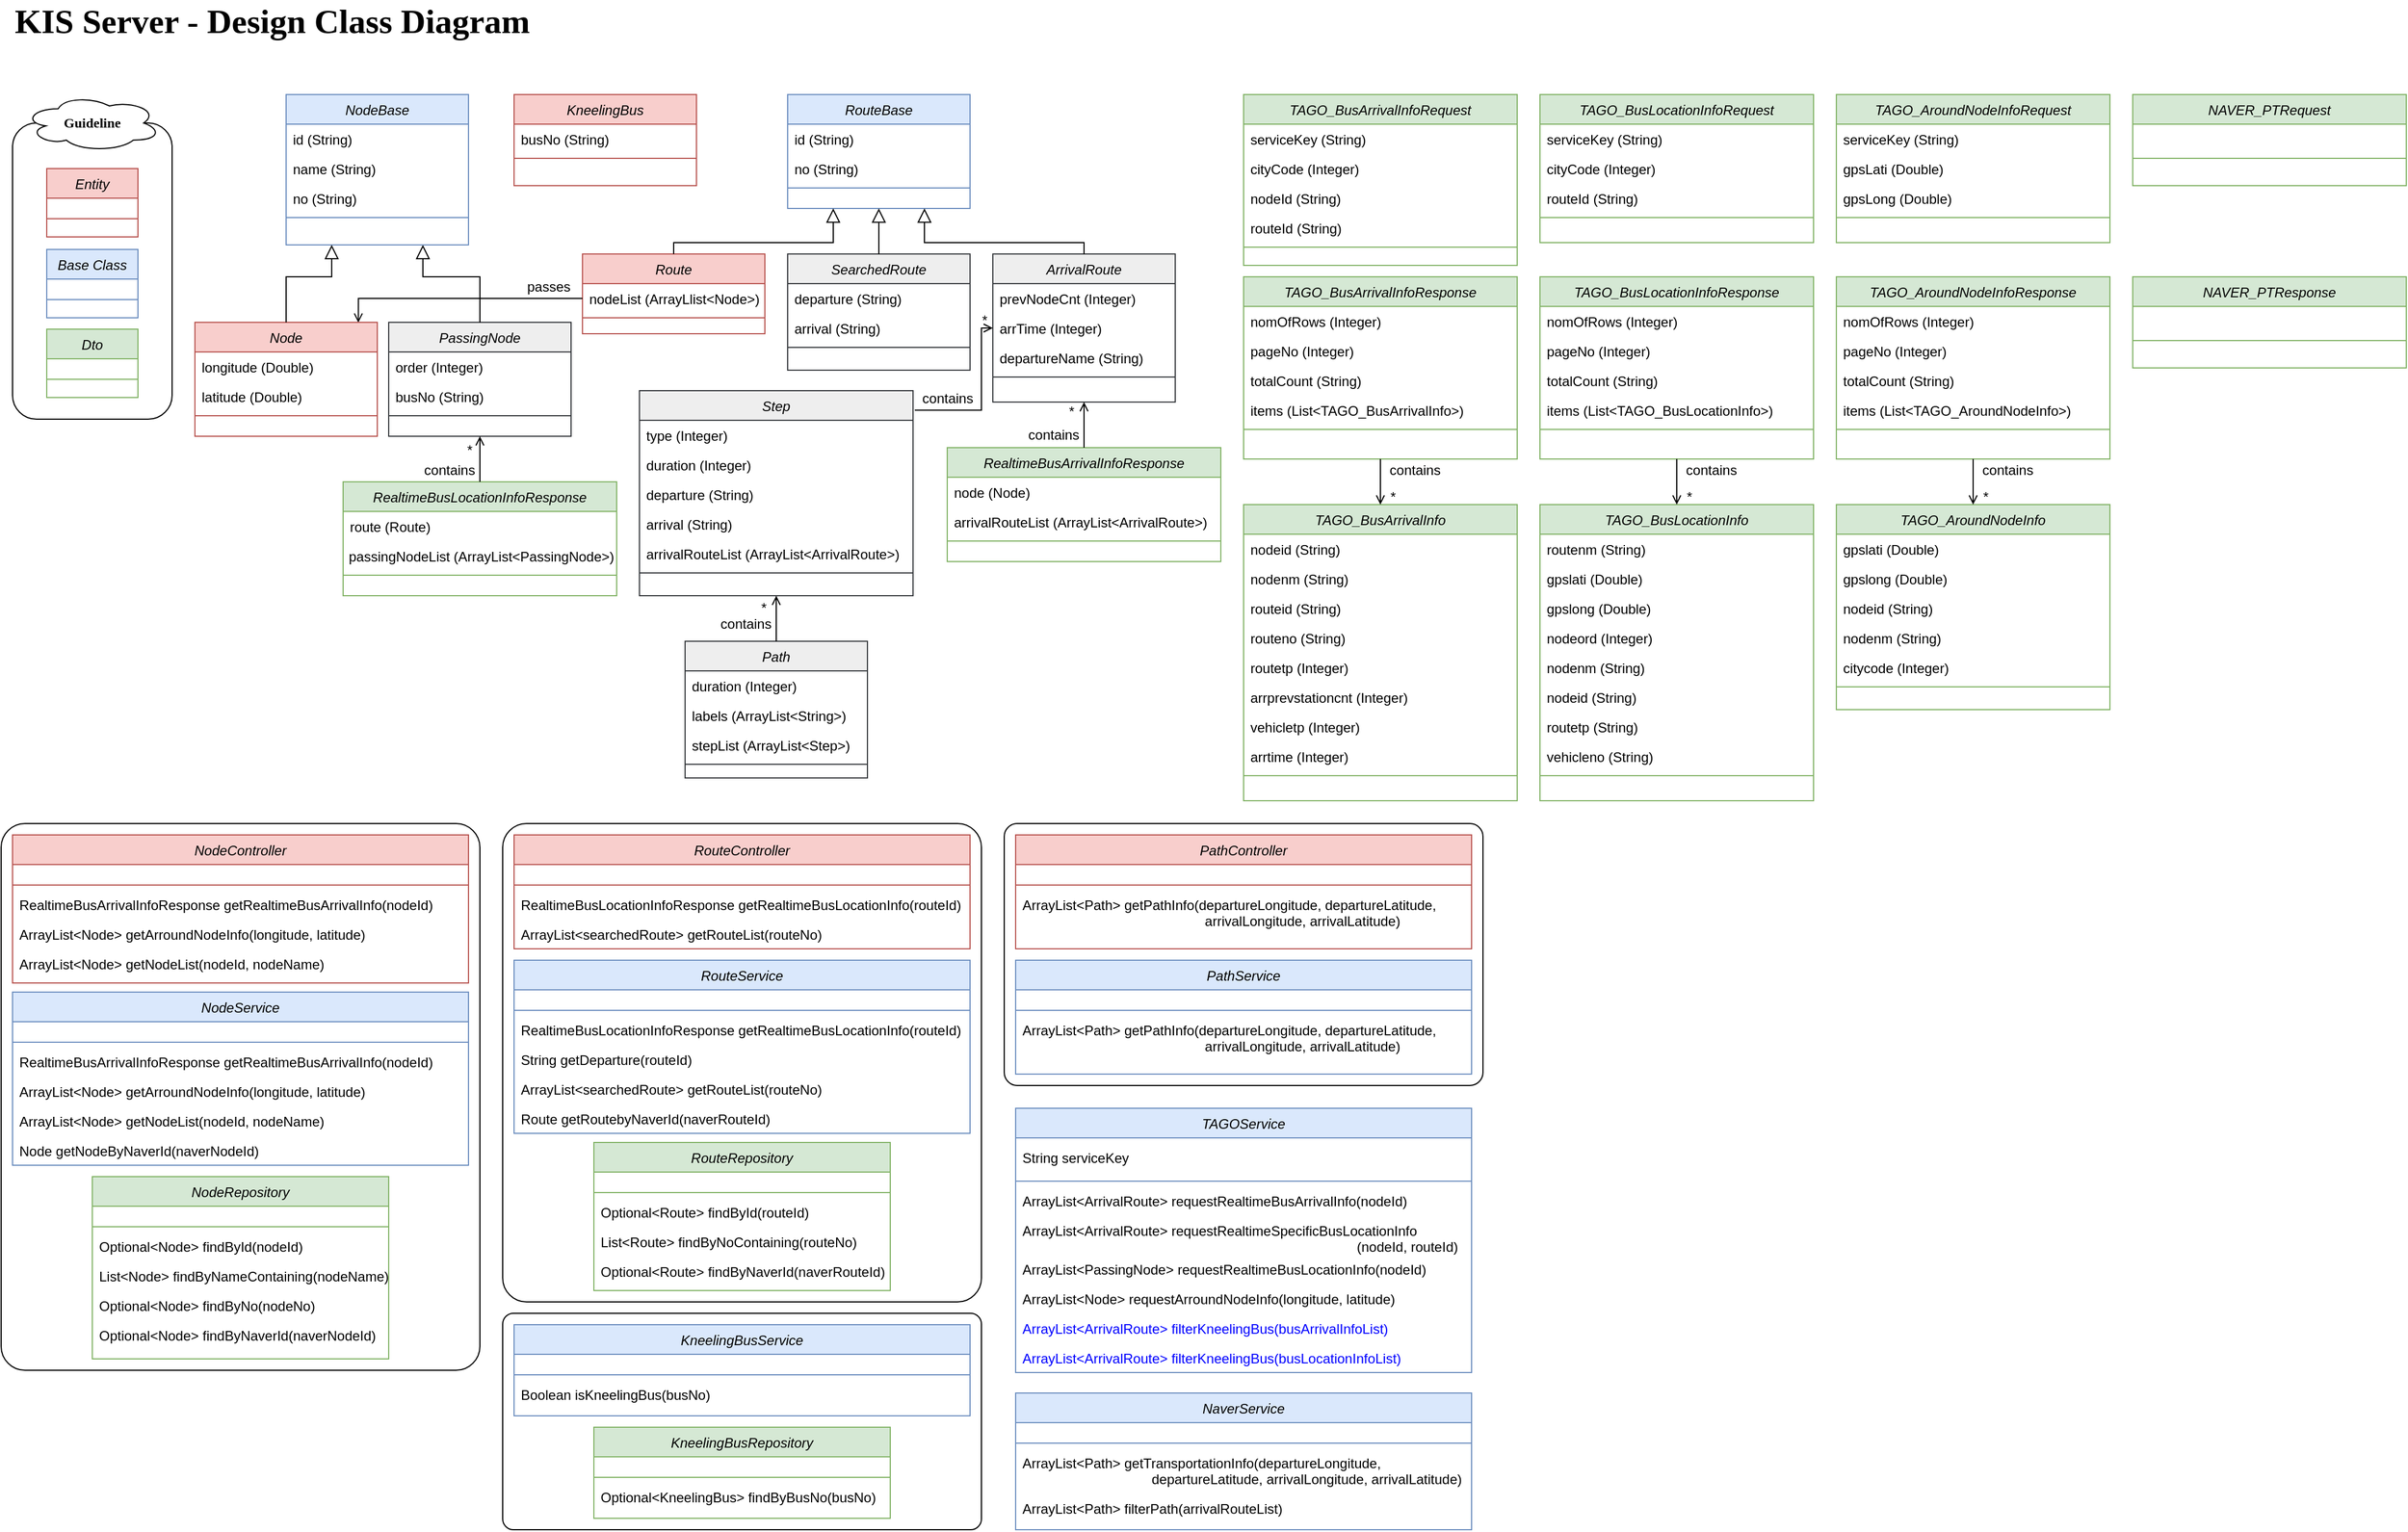 <mxfile version="21.2.0" type="device">
  <diagram id="C5RBs43oDa-KdzZeNtuy" name="Page-1">
    <mxGraphModel dx="1434" dy="739" grid="1" gridSize="10" guides="1" tooltips="1" connect="1" arrows="1" fold="1" page="1" pageScale="1" pageWidth="827" pageHeight="1169" math="0" shadow="0">
      <root>
        <mxCell id="WIyWlLk6GJQsqaUBKTNV-0" />
        <mxCell id="WIyWlLk6GJQsqaUBKTNV-1" parent="WIyWlLk6GJQsqaUBKTNV-0" />
        <mxCell id="X7Wm0wWlR6N1wWY1FZSC-55" value="" style="rounded=1;whiteSpace=wrap;html=1;fillColor=none;arcSize=5;" parent="WIyWlLk6GJQsqaUBKTNV-1" vertex="1">
          <mxGeometry x="910" y="760" width="420" height="230" as="geometry" />
        </mxCell>
        <mxCell id="X7Wm0wWlR6N1wWY1FZSC-54" value="" style="rounded=1;whiteSpace=wrap;html=1;fillColor=none;arcSize=5;" parent="WIyWlLk6GJQsqaUBKTNV-1" vertex="1">
          <mxGeometry x="470" y="1190" width="420" height="190" as="geometry" />
        </mxCell>
        <mxCell id="X7Wm0wWlR6N1wWY1FZSC-53" value="" style="rounded=1;whiteSpace=wrap;html=1;fillColor=none;arcSize=5;" parent="WIyWlLk6GJQsqaUBKTNV-1" vertex="1">
          <mxGeometry x="470" y="760" width="420" height="420" as="geometry" />
        </mxCell>
        <mxCell id="X7Wm0wWlR6N1wWY1FZSC-52" value="" style="rounded=1;whiteSpace=wrap;html=1;fillColor=none;arcSize=5;" parent="WIyWlLk6GJQsqaUBKTNV-1" vertex="1">
          <mxGeometry x="30" y="760" width="420" height="480" as="geometry" />
        </mxCell>
        <mxCell id="X7Wm0wWlR6N1wWY1FZSC-48" value="" style="rounded=1;whiteSpace=wrap;html=1;fillColor=none;" parent="WIyWlLk6GJQsqaUBKTNV-1" vertex="1">
          <mxGeometry x="40" y="145" width="140" height="260" as="geometry" />
        </mxCell>
        <mxCell id="zkfFHV4jXpPFQw0GAbJ--0" value="Route" style="swimlane;fontStyle=2;align=center;verticalAlign=top;childLayout=stackLayout;horizontal=1;startSize=26;horizontalStack=0;resizeParent=1;resizeLast=0;collapsible=1;marginBottom=0;rounded=0;shadow=0;strokeWidth=1;fillColor=#f8cecc;strokeColor=#b85450;" parent="WIyWlLk6GJQsqaUBKTNV-1" vertex="1">
          <mxGeometry x="540" y="260" width="160" height="70" as="geometry">
            <mxRectangle x="220" y="120" width="160" height="26" as="alternateBounds" />
          </mxGeometry>
        </mxCell>
        <mxCell id="zkfFHV4jXpPFQw0GAbJ--3" value="nodeList (ArrayLlist&lt;Node&gt;)" style="text;align=left;verticalAlign=top;spacingLeft=4;spacingRight=4;overflow=hidden;rotatable=0;points=[[0,0.5],[1,0.5]];portConstraint=eastwest;rounded=0;shadow=0;html=0;" parent="zkfFHV4jXpPFQw0GAbJ--0" vertex="1">
          <mxGeometry y="26" width="160" height="26" as="geometry" />
        </mxCell>
        <mxCell id="zkfFHV4jXpPFQw0GAbJ--4" value="" style="line;html=1;strokeWidth=1;align=left;verticalAlign=middle;spacingTop=-1;spacingLeft=3;spacingRight=3;rotatable=0;labelPosition=right;points=[];portConstraint=eastwest;fillColor=#f8cecc;strokeColor=#b85450;" parent="zkfFHV4jXpPFQw0GAbJ--0" vertex="1">
          <mxGeometry y="52" width="160" height="8" as="geometry" />
        </mxCell>
        <mxCell id="zkfFHV4jXpPFQw0GAbJ--6" value="PassingNode" style="swimlane;fontStyle=2;align=center;verticalAlign=top;childLayout=stackLayout;horizontal=1;startSize=26;horizontalStack=0;resizeParent=1;resizeLast=0;collapsible=1;marginBottom=0;rounded=0;shadow=0;strokeWidth=1;fillColor=#eeeeee;strokeColor=#36393d;" parent="WIyWlLk6GJQsqaUBKTNV-1" vertex="1">
          <mxGeometry x="370" y="320" width="160" height="100" as="geometry">
            <mxRectangle x="130" y="380" width="160" height="26" as="alternateBounds" />
          </mxGeometry>
        </mxCell>
        <mxCell id="zkfFHV4jXpPFQw0GAbJ--7" value="order (Integer)" style="text;align=left;verticalAlign=top;spacingLeft=4;spacingRight=4;overflow=hidden;rotatable=0;points=[[0,0.5],[1,0.5]];portConstraint=eastwest;" parent="zkfFHV4jXpPFQw0GAbJ--6" vertex="1">
          <mxGeometry y="26" width="160" height="26" as="geometry" />
        </mxCell>
        <mxCell id="zkfFHV4jXpPFQw0GAbJ--8" value="busNo (String)" style="text;align=left;verticalAlign=top;spacingLeft=4;spacingRight=4;overflow=hidden;rotatable=0;points=[[0,0.5],[1,0.5]];portConstraint=eastwest;rounded=0;shadow=0;html=0;" parent="zkfFHV4jXpPFQw0GAbJ--6" vertex="1">
          <mxGeometry y="52" width="160" height="26" as="geometry" />
        </mxCell>
        <mxCell id="zkfFHV4jXpPFQw0GAbJ--9" value="" style="line;html=1;strokeWidth=1;align=left;verticalAlign=middle;spacingTop=-1;spacingLeft=3;spacingRight=3;rotatable=0;labelPosition=right;points=[];portConstraint=eastwest;fillColor=#eeeeee;strokeColor=#36393d;" parent="zkfFHV4jXpPFQw0GAbJ--6" vertex="1">
          <mxGeometry y="78" width="160" height="8" as="geometry" />
        </mxCell>
        <mxCell id="zkfFHV4jXpPFQw0GAbJ--12" value="" style="endArrow=block;endSize=10;endFill=0;shadow=0;strokeWidth=1;rounded=0;edgeStyle=elbowEdgeStyle;elbow=vertical;entryX=0.75;entryY=1;entryDx=0;entryDy=0;exitX=0.5;exitY=0;exitDx=0;exitDy=0;" parent="WIyWlLk6GJQsqaUBKTNV-1" source="zkfFHV4jXpPFQw0GAbJ--6" target="X7Wm0wWlR6N1wWY1FZSC-0" edge="1">
          <mxGeometry width="160" relative="1" as="geometry">
            <mxPoint x="120.17" y="283" as="sourcePoint" />
            <mxPoint x="120.17" y="283" as="targetPoint" />
            <Array as="points">
              <mxPoint x="430" y="280" />
            </Array>
          </mxGeometry>
        </mxCell>
        <mxCell id="zkfFHV4jXpPFQw0GAbJ--13" value="KneelingBus" style="swimlane;fontStyle=2;align=center;verticalAlign=top;childLayout=stackLayout;horizontal=1;startSize=26;horizontalStack=0;resizeParent=1;resizeLast=0;collapsible=1;marginBottom=0;rounded=0;shadow=0;strokeWidth=1;fillColor=#f8cecc;strokeColor=#b85450;" parent="WIyWlLk6GJQsqaUBKTNV-1" vertex="1">
          <mxGeometry x="480" y="120" width="160" height="80" as="geometry">
            <mxRectangle x="340" y="380" width="170" height="26" as="alternateBounds" />
          </mxGeometry>
        </mxCell>
        <mxCell id="zkfFHV4jXpPFQw0GAbJ--14" value="busNo (String)" style="text;align=left;verticalAlign=top;spacingLeft=4;spacingRight=4;overflow=hidden;rotatable=0;points=[[0,0.5],[1,0.5]];portConstraint=eastwest;" parent="zkfFHV4jXpPFQw0GAbJ--13" vertex="1">
          <mxGeometry y="26" width="160" height="26" as="geometry" />
        </mxCell>
        <mxCell id="zkfFHV4jXpPFQw0GAbJ--15" value="" style="line;html=1;strokeWidth=1;align=left;verticalAlign=middle;spacingTop=-1;spacingLeft=3;spacingRight=3;rotatable=0;labelPosition=right;points=[];portConstraint=eastwest;fillColor=#f8cecc;strokeColor=#b85450;" parent="zkfFHV4jXpPFQw0GAbJ--13" vertex="1">
          <mxGeometry y="52" width="160" height="8" as="geometry" />
        </mxCell>
        <mxCell id="zkfFHV4jXpPFQw0GAbJ--26" value="" style="endArrow=open;shadow=0;strokeWidth=1;rounded=0;endFill=1;edgeStyle=orthogonalEdgeStyle;entryX=0.896;entryY=0.003;entryDx=0;entryDy=0;exitX=0;exitY=0.5;exitDx=0;exitDy=0;entryPerimeter=0;" parent="WIyWlLk6GJQsqaUBKTNV-1" source="zkfFHV4jXpPFQw0GAbJ--3" target="NNAgDV5kl5tZtwMsC2Bn-0" edge="1">
          <mxGeometry relative="1" as="geometry">
            <mxPoint x="420" y="272" as="sourcePoint" />
            <mxPoint x="480" y="319.0" as="targetPoint" />
            <Array as="points">
              <mxPoint x="343" y="299" />
            </Array>
          </mxGeometry>
        </mxCell>
        <mxCell id="zkfFHV4jXpPFQw0GAbJ--28" value="*" style="resizable=0;align=right;verticalAlign=bottom;labelBackgroundColor=none;fontSize=12;" parent="zkfFHV4jXpPFQw0GAbJ--26" connectable="0" vertex="1">
          <mxGeometry x="1" relative="1" as="geometry">
            <mxPoint x="-6" y="25" as="offset" />
          </mxGeometry>
        </mxCell>
        <mxCell id="zkfFHV4jXpPFQw0GAbJ--29" value="passes" style="text;html=1;resizable=0;points=[];;align=center;verticalAlign=middle;labelBackgroundColor=none;rounded=0;shadow=0;strokeWidth=1;fontSize=12;" parent="zkfFHV4jXpPFQw0GAbJ--26" vertex="1" connectable="0">
          <mxGeometry x="0.5" y="49" relative="1" as="geometry">
            <mxPoint x="133" y="-59" as="offset" />
          </mxGeometry>
        </mxCell>
        <mxCell id="NNAgDV5kl5tZtwMsC2Bn-0" value="Node" style="swimlane;fontStyle=2;align=center;verticalAlign=top;childLayout=stackLayout;horizontal=1;startSize=26;horizontalStack=0;resizeParent=1;resizeLast=0;collapsible=1;marginBottom=0;rounded=0;shadow=0;strokeWidth=1;fillColor=#f8cecc;strokeColor=#b85450;" parent="WIyWlLk6GJQsqaUBKTNV-1" vertex="1">
          <mxGeometry x="200" y="320" width="160" height="100" as="geometry">
            <mxRectangle x="220" y="120" width="160" height="26" as="alternateBounds" />
          </mxGeometry>
        </mxCell>
        <mxCell id="NNAgDV5kl5tZtwMsC2Bn-5" value="longitude (Double)" style="text;align=left;verticalAlign=top;spacingLeft=4;spacingRight=4;overflow=hidden;rotatable=0;points=[[0,0.5],[1,0.5]];portConstraint=eastwest;rounded=0;shadow=0;html=0;" parent="NNAgDV5kl5tZtwMsC2Bn-0" vertex="1">
          <mxGeometry y="26" width="160" height="26" as="geometry" />
        </mxCell>
        <mxCell id="NNAgDV5kl5tZtwMsC2Bn-6" value="latitude (Double)" style="text;align=left;verticalAlign=top;spacingLeft=4;spacingRight=4;overflow=hidden;rotatable=0;points=[[0,0.5],[1,0.5]];portConstraint=eastwest;rounded=0;shadow=0;html=0;" parent="NNAgDV5kl5tZtwMsC2Bn-0" vertex="1">
          <mxGeometry y="52" width="160" height="26" as="geometry" />
        </mxCell>
        <mxCell id="NNAgDV5kl5tZtwMsC2Bn-4" value="" style="line;html=1;strokeWidth=1;align=left;verticalAlign=middle;spacingTop=-1;spacingLeft=3;spacingRight=3;rotatable=0;labelPosition=right;points=[];portConstraint=eastwest;fillColor=#f8cecc;strokeColor=#b85450;" parent="NNAgDV5kl5tZtwMsC2Bn-0" vertex="1">
          <mxGeometry y="78" width="160" height="8" as="geometry" />
        </mxCell>
        <mxCell id="NNAgDV5kl5tZtwMsC2Bn-8" value="NodeController" style="swimlane;fontStyle=2;align=center;verticalAlign=top;childLayout=stackLayout;horizontal=1;startSize=26;horizontalStack=0;resizeParent=1;resizeLast=0;collapsible=1;marginBottom=0;rounded=0;shadow=0;strokeWidth=1;fillColor=#f8cecc;strokeColor=#b85450;" parent="WIyWlLk6GJQsqaUBKTNV-1" vertex="1">
          <mxGeometry x="40" y="770" width="400" height="130" as="geometry">
            <mxRectangle x="220" y="120" width="160" height="26" as="alternateBounds" />
          </mxGeometry>
        </mxCell>
        <mxCell id="NNAgDV5kl5tZtwMsC2Bn-11" value=" " style="text;align=left;verticalAlign=top;spacingLeft=4;spacingRight=4;overflow=hidden;rotatable=0;points=[[0,0.5],[1,0.5]];portConstraint=eastwest;rounded=0;shadow=0;html=0;" parent="NNAgDV5kl5tZtwMsC2Bn-8" vertex="1">
          <mxGeometry y="26" width="400" height="14" as="geometry" />
        </mxCell>
        <mxCell id="NNAgDV5kl5tZtwMsC2Bn-14" value="" style="line;html=1;strokeWidth=1;align=left;verticalAlign=middle;spacingTop=-1;spacingLeft=3;spacingRight=3;rotatable=0;labelPosition=right;points=[];portConstraint=eastwest;fillColor=#f8cecc;strokeColor=#b85450;" parent="NNAgDV5kl5tZtwMsC2Bn-8" vertex="1">
          <mxGeometry y="40" width="400" height="8" as="geometry" />
        </mxCell>
        <mxCell id="NNAgDV5kl5tZtwMsC2Bn-13" value="RealtimeBusArrivalInfoResponse getRealtimeBusArrivalInfo(nodeId)" style="text;align=left;verticalAlign=top;spacingLeft=4;spacingRight=4;overflow=hidden;rotatable=0;points=[[0,0.5],[1,0.5]];portConstraint=eastwest;rounded=0;shadow=0;html=0;" parent="NNAgDV5kl5tZtwMsC2Bn-8" vertex="1">
          <mxGeometry y="48" width="400" height="26" as="geometry" />
        </mxCell>
        <mxCell id="NNAgDV5kl5tZtwMsC2Bn-15" value="ArrayList&lt;Node&gt; getArroundNodeInfo(longitude, latitude)" style="text;align=left;verticalAlign=top;spacingLeft=4;spacingRight=4;overflow=hidden;rotatable=0;points=[[0,0.5],[1,0.5]];portConstraint=eastwest;rounded=0;shadow=0;html=0;" parent="NNAgDV5kl5tZtwMsC2Bn-8" vertex="1">
          <mxGeometry y="74" width="400" height="26" as="geometry" />
        </mxCell>
        <mxCell id="0v5wqwy9z-cO2fE_teIm-12" value="ArrayList&lt;Node&gt; getNodeList(nodeId, nodeName)" style="text;align=left;verticalAlign=top;spacingLeft=4;spacingRight=4;overflow=hidden;rotatable=0;points=[[0,0.5],[1,0.5]];portConstraint=eastwest;rounded=0;shadow=0;html=0;" parent="NNAgDV5kl5tZtwMsC2Bn-8" vertex="1">
          <mxGeometry y="100" width="400" height="30" as="geometry" />
        </mxCell>
        <mxCell id="NNAgDV5kl5tZtwMsC2Bn-16" value="RouteController" style="swimlane;fontStyle=2;align=center;verticalAlign=top;childLayout=stackLayout;horizontal=1;startSize=26;horizontalStack=0;resizeParent=1;resizeLast=0;collapsible=1;marginBottom=0;rounded=0;shadow=0;strokeWidth=1;fillColor=#f8cecc;strokeColor=#b85450;" parent="WIyWlLk6GJQsqaUBKTNV-1" vertex="1">
          <mxGeometry x="480" y="770" width="400" height="100" as="geometry">
            <mxRectangle x="220" y="120" width="160" height="26" as="alternateBounds" />
          </mxGeometry>
        </mxCell>
        <mxCell id="NNAgDV5kl5tZtwMsC2Bn-17" value=" " style="text;align=left;verticalAlign=top;spacingLeft=4;spacingRight=4;overflow=hidden;rotatable=0;points=[[0,0.5],[1,0.5]];portConstraint=eastwest;rounded=0;shadow=0;html=0;" parent="NNAgDV5kl5tZtwMsC2Bn-16" vertex="1">
          <mxGeometry y="26" width="400" height="14" as="geometry" />
        </mxCell>
        <mxCell id="NNAgDV5kl5tZtwMsC2Bn-18" value="" style="line;html=1;strokeWidth=1;align=left;verticalAlign=middle;spacingTop=-1;spacingLeft=3;spacingRight=3;rotatable=0;labelPosition=right;points=[];portConstraint=eastwest;fillColor=#f8cecc;strokeColor=#b85450;" parent="NNAgDV5kl5tZtwMsC2Bn-16" vertex="1">
          <mxGeometry y="40" width="400" height="8" as="geometry" />
        </mxCell>
        <mxCell id="NNAgDV5kl5tZtwMsC2Bn-19" value="RealtimeBusLocationInfoResponse getRealtimeBusLocationInfo(routeId)" style="text;align=left;verticalAlign=top;spacingLeft=4;spacingRight=4;overflow=hidden;rotatable=0;points=[[0,0.5],[1,0.5]];portConstraint=eastwest;rounded=0;shadow=0;html=0;" parent="NNAgDV5kl5tZtwMsC2Bn-16" vertex="1">
          <mxGeometry y="48" width="400" height="26" as="geometry" />
        </mxCell>
        <mxCell id="0v5wqwy9z-cO2fE_teIm-8" value="ArrayList&lt;searchedRoute&gt; getRouteList(routeNo)" style="text;align=left;verticalAlign=top;spacingLeft=4;spacingRight=4;overflow=hidden;rotatable=0;points=[[0,0.5],[1,0.5]];portConstraint=eastwest;rounded=0;shadow=0;html=0;fontColor=default;fontStyle=0;" parent="NNAgDV5kl5tZtwMsC2Bn-16" vertex="1">
          <mxGeometry y="74" width="400" height="26" as="geometry" />
        </mxCell>
        <mxCell id="NNAgDV5kl5tZtwMsC2Bn-21" value="PathController" style="swimlane;fontStyle=2;align=center;verticalAlign=top;childLayout=stackLayout;horizontal=1;startSize=26;horizontalStack=0;resizeParent=1;resizeLast=0;collapsible=1;marginBottom=0;rounded=0;shadow=0;strokeWidth=1;fillColor=#f8cecc;strokeColor=#b85450;" parent="WIyWlLk6GJQsqaUBKTNV-1" vertex="1">
          <mxGeometry x="920" y="770" width="400" height="100" as="geometry">
            <mxRectangle x="220" y="120" width="160" height="26" as="alternateBounds" />
          </mxGeometry>
        </mxCell>
        <mxCell id="NNAgDV5kl5tZtwMsC2Bn-22" value=" " style="text;align=left;verticalAlign=top;spacingLeft=4;spacingRight=4;overflow=hidden;rotatable=0;points=[[0,0.5],[1,0.5]];portConstraint=eastwest;rounded=0;shadow=0;html=0;" parent="NNAgDV5kl5tZtwMsC2Bn-21" vertex="1">
          <mxGeometry y="26" width="400" height="14" as="geometry" />
        </mxCell>
        <mxCell id="NNAgDV5kl5tZtwMsC2Bn-23" value="" style="line;html=1;strokeWidth=1;align=left;verticalAlign=middle;spacingTop=-1;spacingLeft=3;spacingRight=3;rotatable=0;labelPosition=right;points=[];portConstraint=eastwest;fillColor=#f8cecc;strokeColor=#b85450;" parent="NNAgDV5kl5tZtwMsC2Bn-21" vertex="1">
          <mxGeometry y="40" width="400" height="8" as="geometry" />
        </mxCell>
        <mxCell id="NNAgDV5kl5tZtwMsC2Bn-25" value="ArrayList&lt;Path&gt; getPathInfo(departureLongitude, departureLatitude,&#xa;                                                arrivalLongitude, arrivalLatitude)" style="text;align=left;verticalAlign=top;spacingLeft=4;spacingRight=4;overflow=hidden;rotatable=0;points=[[0,0.5],[1,0.5]];portConstraint=eastwest;rounded=0;shadow=0;html=0;" parent="NNAgDV5kl5tZtwMsC2Bn-21" vertex="1">
          <mxGeometry y="48" width="400" height="40" as="geometry" />
        </mxCell>
        <mxCell id="NNAgDV5kl5tZtwMsC2Bn-29" value="Path" style="swimlane;fontStyle=2;align=center;verticalAlign=top;childLayout=stackLayout;horizontal=1;startSize=26;horizontalStack=0;resizeParent=1;resizeLast=0;collapsible=1;marginBottom=0;rounded=0;shadow=0;strokeWidth=1;fillColor=#eeeeee;strokeColor=#36393d;" parent="WIyWlLk6GJQsqaUBKTNV-1" vertex="1">
          <mxGeometry x="630" y="600" width="160" height="120" as="geometry">
            <mxRectangle x="220" y="120" width="160" height="26" as="alternateBounds" />
          </mxGeometry>
        </mxCell>
        <mxCell id="NNAgDV5kl5tZtwMsC2Bn-30" value="duration (Integer)" style="text;align=left;verticalAlign=top;spacingLeft=4;spacingRight=4;overflow=hidden;rotatable=0;points=[[0,0.5],[1,0.5]];portConstraint=eastwest;" parent="NNAgDV5kl5tZtwMsC2Bn-29" vertex="1">
          <mxGeometry y="26" width="160" height="26" as="geometry" />
        </mxCell>
        <mxCell id="_9iBfgIFSn6Gg5AQvQV6-0" value="labels (ArrayList&lt;String&gt;)" style="text;align=left;verticalAlign=top;spacingLeft=4;spacingRight=4;overflow=hidden;rotatable=0;points=[[0,0.5],[1,0.5]];portConstraint=eastwest;" vertex="1" parent="NNAgDV5kl5tZtwMsC2Bn-29">
          <mxGeometry y="52" width="160" height="26" as="geometry" />
        </mxCell>
        <mxCell id="NNAgDV5kl5tZtwMsC2Bn-31" value="stepList (ArrayList&lt;Step&gt;)" style="text;align=left;verticalAlign=top;spacingLeft=4;spacingRight=4;overflow=hidden;rotatable=0;points=[[0,0.5],[1,0.5]];portConstraint=eastwest;rounded=0;shadow=0;html=0;" parent="NNAgDV5kl5tZtwMsC2Bn-29" vertex="1">
          <mxGeometry y="78" width="160" height="26" as="geometry" />
        </mxCell>
        <mxCell id="NNAgDV5kl5tZtwMsC2Bn-33" value="" style="line;html=1;strokeWidth=1;align=left;verticalAlign=middle;spacingTop=-1;spacingLeft=3;spacingRight=3;rotatable=0;labelPosition=right;points=[];portConstraint=eastwest;fillColor=#eeeeee;strokeColor=#36393d;" parent="NNAgDV5kl5tZtwMsC2Bn-29" vertex="1">
          <mxGeometry y="104" width="160" height="8" as="geometry" />
        </mxCell>
        <mxCell id="NNAgDV5kl5tZtwMsC2Bn-34" value="Step" style="swimlane;fontStyle=2;align=center;verticalAlign=top;childLayout=stackLayout;horizontal=1;startSize=26;horizontalStack=0;resizeParent=1;resizeLast=0;collapsible=1;marginBottom=0;rounded=0;shadow=0;strokeWidth=1;fillColor=#eeeeee;strokeColor=#36393d;" parent="WIyWlLk6GJQsqaUBKTNV-1" vertex="1">
          <mxGeometry x="590" y="380" width="240" height="180" as="geometry">
            <mxRectangle x="220" y="120" width="160" height="26" as="alternateBounds" />
          </mxGeometry>
        </mxCell>
        <mxCell id="NNAgDV5kl5tZtwMsC2Bn-35" value="type (Integer)" style="text;align=left;verticalAlign=top;spacingLeft=4;spacingRight=4;overflow=hidden;rotatable=0;points=[[0,0.5],[1,0.5]];portConstraint=eastwest;" parent="NNAgDV5kl5tZtwMsC2Bn-34" vertex="1">
          <mxGeometry y="26" width="240" height="26" as="geometry" />
        </mxCell>
        <mxCell id="NNAgDV5kl5tZtwMsC2Bn-36" value="duration (Integer)" style="text;align=left;verticalAlign=top;spacingLeft=4;spacingRight=4;overflow=hidden;rotatable=0;points=[[0,0.5],[1,0.5]];portConstraint=eastwest;rounded=0;shadow=0;html=0;" parent="NNAgDV5kl5tZtwMsC2Bn-34" vertex="1">
          <mxGeometry y="52" width="240" height="26" as="geometry" />
        </mxCell>
        <mxCell id="NNAgDV5kl5tZtwMsC2Bn-37" value="departure (String)" style="text;align=left;verticalAlign=top;spacingLeft=4;spacingRight=4;overflow=hidden;rotatable=0;points=[[0,0.5],[1,0.5]];portConstraint=eastwest;rounded=0;shadow=0;html=0;" parent="NNAgDV5kl5tZtwMsC2Bn-34" vertex="1">
          <mxGeometry y="78" width="240" height="26" as="geometry" />
        </mxCell>
        <mxCell id="NNAgDV5kl5tZtwMsC2Bn-38" value="arrival (String)" style="text;align=left;verticalAlign=top;spacingLeft=4;spacingRight=4;overflow=hidden;rotatable=0;points=[[0,0.5],[1,0.5]];portConstraint=eastwest;rounded=0;shadow=0;html=0;" parent="NNAgDV5kl5tZtwMsC2Bn-34" vertex="1">
          <mxGeometry y="104" width="240" height="26" as="geometry" />
        </mxCell>
        <mxCell id="NNAgDV5kl5tZtwMsC2Bn-39" value="arrivalRouteList (ArrayList&lt;ArrivalRoute&gt;)" style="text;align=left;verticalAlign=top;spacingLeft=4;spacingRight=4;overflow=hidden;rotatable=0;points=[[0,0.5],[1,0.5]];portConstraint=eastwest;rounded=0;shadow=0;html=0;" parent="NNAgDV5kl5tZtwMsC2Bn-34" vertex="1">
          <mxGeometry y="130" width="240" height="26" as="geometry" />
        </mxCell>
        <mxCell id="NNAgDV5kl5tZtwMsC2Bn-40" value="" style="line;html=1;strokeWidth=1;align=left;verticalAlign=middle;spacingTop=-1;spacingLeft=3;spacingRight=3;rotatable=0;labelPosition=right;points=[];portConstraint=eastwest;fillColor=#eeeeee;strokeColor=#36393d;" parent="NNAgDV5kl5tZtwMsC2Bn-34" vertex="1">
          <mxGeometry y="156" width="240" height="8" as="geometry" />
        </mxCell>
        <mxCell id="NNAgDV5kl5tZtwMsC2Bn-41" value="" style="endArrow=open;shadow=0;strokeWidth=1;rounded=0;endFill=1;entryX=0.5;entryY=1;entryDx=0;entryDy=0;exitX=0.5;exitY=0;exitDx=0;exitDy=0;edgeStyle=elbowEdgeStyle;" parent="WIyWlLk6GJQsqaUBKTNV-1" source="NNAgDV5kl5tZtwMsC2Bn-29" target="NNAgDV5kl5tZtwMsC2Bn-34" edge="1">
          <mxGeometry x="0.5" y="41" relative="1" as="geometry">
            <mxPoint x="590" y="910" as="sourcePoint" />
            <mxPoint x="470" y="970" as="targetPoint" />
            <mxPoint x="-40" y="32" as="offset" />
            <Array as="points" />
          </mxGeometry>
        </mxCell>
        <mxCell id="NNAgDV5kl5tZtwMsC2Bn-42" value="*" style="resizable=0;align=right;verticalAlign=bottom;labelBackgroundColor=none;fontSize=12;" parent="NNAgDV5kl5tZtwMsC2Bn-41" connectable="0" vertex="1">
          <mxGeometry x="0.98" relative="1" as="geometry">
            <mxPoint x="-7" y="19" as="offset" />
          </mxGeometry>
        </mxCell>
        <mxCell id="NNAgDV5kl5tZtwMsC2Bn-43" value="contains" style="text;html=1;resizable=0;points=[];;align=center;verticalAlign=middle;labelBackgroundColor=none;rounded=0;shadow=0;strokeWidth=1;fontSize=12;" parent="NNAgDV5kl5tZtwMsC2Bn-41" vertex="1" connectable="0">
          <mxGeometry x="0.5" y="49" relative="1" as="geometry">
            <mxPoint x="22" y="15" as="offset" />
          </mxGeometry>
        </mxCell>
        <mxCell id="NNAgDV5kl5tZtwMsC2Bn-44" value="RealtimeBusArrivalInfoResponse" style="swimlane;fontStyle=2;align=center;verticalAlign=top;childLayout=stackLayout;horizontal=1;startSize=26;horizontalStack=0;resizeParent=1;resizeLast=0;collapsible=1;marginBottom=0;rounded=0;shadow=0;strokeWidth=1;fillColor=#d5e8d4;strokeColor=#82b366;" parent="WIyWlLk6GJQsqaUBKTNV-1" vertex="1">
          <mxGeometry x="860" y="430" width="240" height="100" as="geometry">
            <mxRectangle x="340" y="380" width="170" height="26" as="alternateBounds" />
          </mxGeometry>
        </mxCell>
        <mxCell id="NNAgDV5kl5tZtwMsC2Bn-45" value="node (Node)" style="text;align=left;verticalAlign=top;spacingLeft=4;spacingRight=4;overflow=hidden;rotatable=0;points=[[0,0.5],[1,0.5]];portConstraint=eastwest;" parent="NNAgDV5kl5tZtwMsC2Bn-44" vertex="1">
          <mxGeometry y="26" width="240" height="26" as="geometry" />
        </mxCell>
        <mxCell id="NNAgDV5kl5tZtwMsC2Bn-47" value="arrivalRouteList (ArrayList&lt;ArrivalRoute&gt;)" style="text;align=left;verticalAlign=top;spacingLeft=4;spacingRight=4;overflow=hidden;rotatable=0;points=[[0,0.5],[1,0.5]];portConstraint=eastwest;" parent="NNAgDV5kl5tZtwMsC2Bn-44" vertex="1">
          <mxGeometry y="52" width="240" height="26" as="geometry" />
        </mxCell>
        <mxCell id="NNAgDV5kl5tZtwMsC2Bn-46" value="" style="line;html=1;strokeWidth=1;align=left;verticalAlign=middle;spacingTop=-1;spacingLeft=3;spacingRight=3;rotatable=0;labelPosition=right;points=[];portConstraint=eastwest;fillColor=#d5e8d4;strokeColor=#82b366;" parent="NNAgDV5kl5tZtwMsC2Bn-44" vertex="1">
          <mxGeometry y="78" width="240" height="8" as="geometry" />
        </mxCell>
        <mxCell id="NNAgDV5kl5tZtwMsC2Bn-48" value="ArrivalRoute" style="swimlane;fontStyle=2;align=center;verticalAlign=top;childLayout=stackLayout;horizontal=1;startSize=26;horizontalStack=0;resizeParent=1;resizeLast=0;collapsible=1;marginBottom=0;rounded=0;shadow=0;strokeWidth=1;fillColor=#eeeeee;strokeColor=#36393d;" parent="WIyWlLk6GJQsqaUBKTNV-1" vertex="1">
          <mxGeometry x="900" y="260" width="160" height="130" as="geometry">
            <mxRectangle x="220" y="120" width="160" height="26" as="alternateBounds" />
          </mxGeometry>
        </mxCell>
        <mxCell id="NNAgDV5kl5tZtwMsC2Bn-51" value="prevNodeCnt (Integer)" style="text;align=left;verticalAlign=top;spacingLeft=4;spacingRight=4;overflow=hidden;rotatable=0;points=[[0,0.5],[1,0.5]];portConstraint=eastwest;rounded=0;shadow=0;html=0;" parent="NNAgDV5kl5tZtwMsC2Bn-48" vertex="1">
          <mxGeometry y="26" width="160" height="26" as="geometry" />
        </mxCell>
        <mxCell id="NNAgDV5kl5tZtwMsC2Bn-52" value="arrTime (Integer)" style="text;align=left;verticalAlign=top;spacingLeft=4;spacingRight=4;overflow=hidden;rotatable=0;points=[[0,0.5],[1,0.5]];portConstraint=eastwest;rounded=0;shadow=0;html=0;" parent="NNAgDV5kl5tZtwMsC2Bn-48" vertex="1">
          <mxGeometry y="52" width="160" height="26" as="geometry" />
        </mxCell>
        <mxCell id="0v5wqwy9z-cO2fE_teIm-0" value="departureName (String)" style="text;align=left;verticalAlign=top;spacingLeft=4;spacingRight=4;overflow=hidden;rotatable=0;points=[[0,0.5],[1,0.5]];portConstraint=eastwest;rounded=0;shadow=0;html=0;" parent="NNAgDV5kl5tZtwMsC2Bn-48" vertex="1">
          <mxGeometry y="78" width="160" height="26" as="geometry" />
        </mxCell>
        <mxCell id="NNAgDV5kl5tZtwMsC2Bn-54" value="" style="line;html=1;strokeWidth=1;align=left;verticalAlign=middle;spacingTop=-1;spacingLeft=3;spacingRight=3;rotatable=0;labelPosition=right;points=[];portConstraint=eastwest;fillColor=#eeeeee;strokeColor=#36393d;" parent="NNAgDV5kl5tZtwMsC2Bn-48" vertex="1">
          <mxGeometry y="104" width="160" height="8" as="geometry" />
        </mxCell>
        <mxCell id="NNAgDV5kl5tZtwMsC2Bn-58" value="RealtimeBusLocationInfoResponse" style="swimlane;fontStyle=2;align=center;verticalAlign=top;childLayout=stackLayout;horizontal=1;startSize=26;horizontalStack=0;resizeParent=1;resizeLast=0;collapsible=1;marginBottom=0;rounded=0;shadow=0;strokeWidth=1;fillColor=#d5e8d4;strokeColor=#82b366;" parent="WIyWlLk6GJQsqaUBKTNV-1" vertex="1">
          <mxGeometry x="330" y="460" width="240" height="100" as="geometry">
            <mxRectangle x="340" y="380" width="170" height="26" as="alternateBounds" />
          </mxGeometry>
        </mxCell>
        <mxCell id="NNAgDV5kl5tZtwMsC2Bn-59" value="route (Route)" style="text;align=left;verticalAlign=top;spacingLeft=4;spacingRight=4;overflow=hidden;rotatable=0;points=[[0,0.5],[1,0.5]];portConstraint=eastwest;" parent="NNAgDV5kl5tZtwMsC2Bn-58" vertex="1">
          <mxGeometry y="26" width="240" height="26" as="geometry" />
        </mxCell>
        <mxCell id="NNAgDV5kl5tZtwMsC2Bn-60" value="passingNodeList (ArrayList&lt;PassingNode&gt;)" style="text;align=left;verticalAlign=top;spacingLeft=3;spacingRight=0;overflow=hidden;rotatable=0;points=[[0,0.5],[1,0.5]];portConstraint=eastwest;" parent="NNAgDV5kl5tZtwMsC2Bn-58" vertex="1">
          <mxGeometry y="52" width="240" height="26" as="geometry" />
        </mxCell>
        <mxCell id="NNAgDV5kl5tZtwMsC2Bn-61" value="" style="line;html=1;strokeWidth=1;align=left;verticalAlign=middle;spacingTop=-1;spacingLeft=3;spacingRight=3;rotatable=0;labelPosition=right;points=[];portConstraint=eastwest;fillColor=#d5e8d4;strokeColor=#82b366;" parent="NNAgDV5kl5tZtwMsC2Bn-58" vertex="1">
          <mxGeometry y="78" width="240" height="8" as="geometry" />
        </mxCell>
        <mxCell id="NNAgDV5kl5tZtwMsC2Bn-84" value="NodeService" style="swimlane;fontStyle=2;align=center;verticalAlign=top;childLayout=stackLayout;horizontal=1;startSize=26;horizontalStack=0;resizeParent=1;resizeLast=0;collapsible=1;marginBottom=0;rounded=0;shadow=0;strokeWidth=1;fillColor=#dae8fc;strokeColor=#6c8ebf;" parent="WIyWlLk6GJQsqaUBKTNV-1" vertex="1">
          <mxGeometry x="40" y="908" width="400" height="152" as="geometry">
            <mxRectangle x="220" y="120" width="160" height="26" as="alternateBounds" />
          </mxGeometry>
        </mxCell>
        <mxCell id="NNAgDV5kl5tZtwMsC2Bn-85" value=" " style="text;align=left;verticalAlign=top;spacingLeft=4;spacingRight=4;overflow=hidden;rotatable=0;points=[[0,0.5],[1,0.5]];portConstraint=eastwest;rounded=0;shadow=0;html=0;" parent="NNAgDV5kl5tZtwMsC2Bn-84" vertex="1">
          <mxGeometry y="26" width="400" height="14" as="geometry" />
        </mxCell>
        <mxCell id="NNAgDV5kl5tZtwMsC2Bn-86" value="" style="line;html=1;strokeWidth=1;align=left;verticalAlign=middle;spacingTop=-1;spacingLeft=3;spacingRight=3;rotatable=0;labelPosition=right;points=[];portConstraint=eastwest;fillColor=#dae8fc;strokeColor=#6c8ebf;" parent="NNAgDV5kl5tZtwMsC2Bn-84" vertex="1">
          <mxGeometry y="40" width="400" height="8" as="geometry" />
        </mxCell>
        <mxCell id="NNAgDV5kl5tZtwMsC2Bn-87" value="RealtimeBusArrivalInfoResponse getRealtimeBusArrivalInfo(nodeId)" style="text;align=left;verticalAlign=top;spacingLeft=4;spacingRight=4;overflow=hidden;rotatable=0;points=[[0,0.5],[1,0.5]];portConstraint=eastwest;rounded=0;shadow=0;html=0;" parent="NNAgDV5kl5tZtwMsC2Bn-84" vertex="1">
          <mxGeometry y="48" width="400" height="26" as="geometry" />
        </mxCell>
        <mxCell id="NNAgDV5kl5tZtwMsC2Bn-88" value="ArrayList&lt;Node&gt; getArroundNodeInfo(longitude, latitude)" style="text;align=left;verticalAlign=top;spacingLeft=4;spacingRight=4;overflow=hidden;rotatable=0;points=[[0,0.5],[1,0.5]];portConstraint=eastwest;rounded=0;shadow=0;html=0;" parent="NNAgDV5kl5tZtwMsC2Bn-84" vertex="1">
          <mxGeometry y="74" width="400" height="26" as="geometry" />
        </mxCell>
        <mxCell id="0v5wqwy9z-cO2fE_teIm-13" value="ArrayList&lt;Node&gt; getNodeList(nodeId, nodeName)" style="text;align=left;verticalAlign=top;spacingLeft=4;spacingRight=4;overflow=hidden;rotatable=0;points=[[0,0.5],[1,0.5]];portConstraint=eastwest;rounded=0;shadow=0;html=0;" parent="NNAgDV5kl5tZtwMsC2Bn-84" vertex="1">
          <mxGeometry y="100" width="400" height="26" as="geometry" />
        </mxCell>
        <mxCell id="0v5wqwy9z-cO2fE_teIm-26" value="Node getNodeByNaverId(naverNodeId)" style="text;align=left;verticalAlign=top;spacingLeft=4;spacingRight=4;overflow=hidden;rotatable=0;points=[[0,0.5],[1,0.5]];portConstraint=eastwest;rounded=0;shadow=0;html=0;fontColor=default;fontStyle=0;" parent="NNAgDV5kl5tZtwMsC2Bn-84" vertex="1">
          <mxGeometry y="126" width="400" height="26" as="geometry" />
        </mxCell>
        <mxCell id="NNAgDV5kl5tZtwMsC2Bn-89" value="RouteService" style="swimlane;fontStyle=2;align=center;verticalAlign=top;childLayout=stackLayout;horizontal=1;startSize=26;horizontalStack=0;resizeParent=1;resizeLast=0;collapsible=1;marginBottom=0;rounded=0;shadow=0;strokeWidth=1;fillColor=#dae8fc;strokeColor=#6c8ebf;" parent="WIyWlLk6GJQsqaUBKTNV-1" vertex="1">
          <mxGeometry x="480" y="880" width="400" height="152" as="geometry">
            <mxRectangle x="220" y="120" width="160" height="26" as="alternateBounds" />
          </mxGeometry>
        </mxCell>
        <mxCell id="NNAgDV5kl5tZtwMsC2Bn-90" value=" " style="text;align=left;verticalAlign=top;spacingLeft=4;spacingRight=4;overflow=hidden;rotatable=0;points=[[0,0.5],[1,0.5]];portConstraint=eastwest;rounded=0;shadow=0;html=0;" parent="NNAgDV5kl5tZtwMsC2Bn-89" vertex="1">
          <mxGeometry y="26" width="400" height="14" as="geometry" />
        </mxCell>
        <mxCell id="NNAgDV5kl5tZtwMsC2Bn-91" value="" style="line;html=1;strokeWidth=1;align=left;verticalAlign=middle;spacingTop=0;spacingLeft=3;spacingRight=3;rotatable=0;labelPosition=right;points=[];portConstraint=eastwest;fillColor=#dae8fc;strokeColor=#6c8ebf;" parent="NNAgDV5kl5tZtwMsC2Bn-89" vertex="1">
          <mxGeometry y="40" width="400" height="8" as="geometry" />
        </mxCell>
        <mxCell id="NNAgDV5kl5tZtwMsC2Bn-92" value="RealtimeBusLocationInfoResponse getRealtimeBusLocationInfo(routeId)" style="text;align=left;verticalAlign=top;spacingLeft=4;spacingRight=4;overflow=hidden;rotatable=0;points=[[0,0.5],[1,0.5]];portConstraint=eastwest;rounded=0;shadow=0;html=0;spacing=2;" parent="NNAgDV5kl5tZtwMsC2Bn-89" vertex="1">
          <mxGeometry y="48" width="400" height="26" as="geometry" />
        </mxCell>
        <mxCell id="NNAgDV5kl5tZtwMsC2Bn-93" value="String getDeparture(routeId)" style="text;align=left;verticalAlign=top;spacingLeft=4;spacingRight=4;overflow=hidden;rotatable=0;points=[[0,0.5],[1,0.5]];portConstraint=eastwest;rounded=0;shadow=0;html=0;" parent="NNAgDV5kl5tZtwMsC2Bn-89" vertex="1">
          <mxGeometry y="74" width="400" height="26" as="geometry" />
        </mxCell>
        <mxCell id="0v5wqwy9z-cO2fE_teIm-10" value="ArrayList&lt;searchedRoute&gt; getRouteList(routeNo)" style="text;align=left;verticalAlign=top;spacingLeft=4;spacingRight=4;overflow=hidden;rotatable=0;points=[[0,0.5],[1,0.5]];portConstraint=eastwest;rounded=0;shadow=0;html=0;fontColor=default;fontStyle=0;" parent="NNAgDV5kl5tZtwMsC2Bn-89" vertex="1">
          <mxGeometry y="100" width="400" height="26" as="geometry" />
        </mxCell>
        <mxCell id="0v5wqwy9z-cO2fE_teIm-27" value="Route getRoutebyNaverId(naverRouteId)" style="text;align=left;verticalAlign=top;spacingLeft=4;spacingRight=4;overflow=hidden;rotatable=0;points=[[0,0.5],[1,0.5]];portConstraint=eastwest;rounded=0;shadow=0;html=0;fontColor=default;fontStyle=0;" parent="NNAgDV5kl5tZtwMsC2Bn-89" vertex="1">
          <mxGeometry y="126" width="400" height="26" as="geometry" />
        </mxCell>
        <mxCell id="NNAgDV5kl5tZtwMsC2Bn-94" value="RouteRepository" style="swimlane;fontStyle=2;align=center;verticalAlign=top;childLayout=stackLayout;horizontal=1;startSize=26;horizontalStack=0;resizeParent=1;resizeLast=0;collapsible=1;marginBottom=0;rounded=0;shadow=0;strokeWidth=1;fillColor=#d5e8d4;strokeColor=#82b366;" parent="WIyWlLk6GJQsqaUBKTNV-1" vertex="1">
          <mxGeometry x="550" y="1040" width="260" height="130" as="geometry">
            <mxRectangle x="220" y="120" width="160" height="26" as="alternateBounds" />
          </mxGeometry>
        </mxCell>
        <mxCell id="NNAgDV5kl5tZtwMsC2Bn-95" value=" " style="text;align=left;verticalAlign=top;spacingLeft=4;spacingRight=4;overflow=hidden;rotatable=0;points=[[0,0.5],[1,0.5]];portConstraint=eastwest;rounded=0;shadow=0;html=0;" parent="NNAgDV5kl5tZtwMsC2Bn-94" vertex="1">
          <mxGeometry y="26" width="260" height="14" as="geometry" />
        </mxCell>
        <mxCell id="NNAgDV5kl5tZtwMsC2Bn-96" value="" style="line;html=1;strokeWidth=1;align=left;verticalAlign=middle;spacingTop=-1;spacingLeft=3;spacingRight=3;rotatable=0;labelPosition=right;points=[];portConstraint=eastwest;fillColor=#d5e8d4;strokeColor=#82b366;" parent="NNAgDV5kl5tZtwMsC2Bn-94" vertex="1">
          <mxGeometry y="40" width="260" height="8" as="geometry" />
        </mxCell>
        <mxCell id="NNAgDV5kl5tZtwMsC2Bn-97" value="Optional&lt;Route&gt; findById(routeId)" style="text;align=left;verticalAlign=top;spacingLeft=4;spacingRight=4;overflow=hidden;rotatable=0;points=[[0,0.5],[1,0.5]];portConstraint=eastwest;rounded=0;shadow=0;html=0;" parent="NNAgDV5kl5tZtwMsC2Bn-94" vertex="1">
          <mxGeometry y="48" width="260" height="26" as="geometry" />
        </mxCell>
        <mxCell id="0v5wqwy9z-cO2fE_teIm-11" value="List&lt;Route&gt; findByNoContaining(routeNo)" style="text;align=left;verticalAlign=top;spacingLeft=4;spacingRight=4;overflow=hidden;rotatable=0;points=[[0,0.5],[1,0.5]];portConstraint=eastwest;rounded=0;shadow=0;html=0;" parent="NNAgDV5kl5tZtwMsC2Bn-94" vertex="1">
          <mxGeometry y="74" width="260" height="26" as="geometry" />
        </mxCell>
        <mxCell id="q1hTq-5MQLfCPgQxP5bT-1" value="Optional&lt;Route&gt; findByNaverId(naverRouteId)" style="text;align=left;verticalAlign=top;spacingLeft=4;spacingRight=4;overflow=hidden;rotatable=0;points=[[0,0.5],[1,0.5]];portConstraint=eastwest;rounded=0;shadow=0;html=0;" parent="NNAgDV5kl5tZtwMsC2Bn-94" vertex="1">
          <mxGeometry y="100" width="260" height="26" as="geometry" />
        </mxCell>
        <mxCell id="NNAgDV5kl5tZtwMsC2Bn-99" value="PathService" style="swimlane;fontStyle=2;align=center;verticalAlign=top;childLayout=stackLayout;horizontal=1;startSize=26;horizontalStack=0;resizeParent=1;resizeLast=0;collapsible=1;marginBottom=0;rounded=0;shadow=0;strokeWidth=1;fillColor=#dae8fc;strokeColor=#6c8ebf;" parent="WIyWlLk6GJQsqaUBKTNV-1" vertex="1">
          <mxGeometry x="920" y="880" width="400" height="100" as="geometry">
            <mxRectangle x="220" y="120" width="160" height="26" as="alternateBounds" />
          </mxGeometry>
        </mxCell>
        <mxCell id="NNAgDV5kl5tZtwMsC2Bn-100" value=" " style="text;align=left;verticalAlign=top;spacingLeft=4;spacingRight=4;overflow=hidden;rotatable=0;points=[[0,0.5],[1,0.5]];portConstraint=eastwest;rounded=0;shadow=0;html=0;" parent="NNAgDV5kl5tZtwMsC2Bn-99" vertex="1">
          <mxGeometry y="26" width="400" height="14" as="geometry" />
        </mxCell>
        <mxCell id="NNAgDV5kl5tZtwMsC2Bn-101" value="" style="line;html=1;strokeWidth=1;align=left;verticalAlign=middle;spacingTop=-1;spacingLeft=3;spacingRight=3;rotatable=0;labelPosition=right;points=[];portConstraint=eastwest;fillColor=#dae8fc;strokeColor=#6c8ebf;" parent="NNAgDV5kl5tZtwMsC2Bn-99" vertex="1">
          <mxGeometry y="40" width="400" height="8" as="geometry" />
        </mxCell>
        <mxCell id="NNAgDV5kl5tZtwMsC2Bn-103" value="ArrayList&lt;Path&gt; getPathInfo(departureLongitude, departureLatitude,&#xa;                                                arrivalLongitude, arrivalLatitude)" style="text;align=left;verticalAlign=top;spacingLeft=4;spacingRight=4;overflow=hidden;rotatable=0;points=[[0,0.5],[1,0.5]];portConstraint=eastwest;rounded=0;shadow=0;html=0;fontStyle=0;fontColor=#000000;" parent="NNAgDV5kl5tZtwMsC2Bn-99" vertex="1">
          <mxGeometry y="48" width="400" height="40" as="geometry" />
        </mxCell>
        <mxCell id="NNAgDV5kl5tZtwMsC2Bn-104" value="TAGOService" style="swimlane;fontStyle=2;align=center;verticalAlign=top;childLayout=stackLayout;horizontal=1;startSize=26;horizontalStack=0;resizeParent=1;resizeLast=0;collapsible=1;marginBottom=0;rounded=0;shadow=0;strokeWidth=1;fillColor=#dae8fc;strokeColor=#6c8ebf;" parent="WIyWlLk6GJQsqaUBKTNV-1" vertex="1">
          <mxGeometry x="920" y="1010" width="400" height="232" as="geometry">
            <mxRectangle x="220" y="120" width="160" height="26" as="alternateBounds" />
          </mxGeometry>
        </mxCell>
        <mxCell id="NNAgDV5kl5tZtwMsC2Bn-105" value="String serviceKey" style="text;align=left;verticalAlign=middle;spacingLeft=4;spacingRight=4;overflow=hidden;rotatable=0;points=[[0,0.5],[1,0.5]];portConstraint=eastwest;rounded=0;shadow=0;html=0;fontColor=default;fontStyle=0;" parent="NNAgDV5kl5tZtwMsC2Bn-104" vertex="1">
          <mxGeometry y="26" width="400" height="34" as="geometry" />
        </mxCell>
        <mxCell id="NNAgDV5kl5tZtwMsC2Bn-106" value="" style="line;html=1;strokeWidth=1;align=left;verticalAlign=middle;spacingTop=-1;spacingLeft=3;spacingRight=3;rotatable=0;labelPosition=right;points=[];portConstraint=eastwest;fillColor=#dae8fc;strokeColor=#6c8ebf;" parent="NNAgDV5kl5tZtwMsC2Bn-104" vertex="1">
          <mxGeometry y="60" width="400" height="8" as="geometry" />
        </mxCell>
        <mxCell id="NNAgDV5kl5tZtwMsC2Bn-107" value="ArrayList&lt;ArrivalRoute&gt; requestRealtimeBusArrivalInfo(nodeId)" style="text;align=left;verticalAlign=top;spacingLeft=4;spacingRight=4;overflow=hidden;rotatable=0;points=[[0,0.5],[1,0.5]];portConstraint=eastwest;rounded=0;shadow=0;html=0;" parent="NNAgDV5kl5tZtwMsC2Bn-104" vertex="1">
          <mxGeometry y="68" width="400" height="26" as="geometry" />
        </mxCell>
        <mxCell id="NNAgDV5kl5tZtwMsC2Bn-108" value="ArrayList&lt;ArrivalRoute&gt; requestRealtimeSpecificBusLocationInfo&#xa;                                                                                        (nodeId, routeId)" style="text;align=left;verticalAlign=top;spacingLeft=4;spacingRight=4;overflow=hidden;rotatable=0;points=[[0,0.5],[1,0.5]];portConstraint=eastwest;rounded=0;shadow=0;html=0;" parent="NNAgDV5kl5tZtwMsC2Bn-104" vertex="1">
          <mxGeometry y="94" width="400" height="34" as="geometry" />
        </mxCell>
        <mxCell id="0v5wqwy9z-cO2fE_teIm-24" value="ArrayList&lt;PassingNode&gt; requestRealtimeBusLocationInfo(nodeId)" style="text;align=left;verticalAlign=top;spacingLeft=4;spacingRight=4;overflow=hidden;rotatable=0;points=[[0,0.5],[1,0.5]];portConstraint=eastwest;rounded=0;shadow=0;html=0;" parent="NNAgDV5kl5tZtwMsC2Bn-104" vertex="1">
          <mxGeometry y="128" width="400" height="26" as="geometry" />
        </mxCell>
        <mxCell id="0v5wqwy9z-cO2fE_teIm-31" value="ArrayList&lt;Node&gt; requestArroundNodeInfo(longitude, latitude)" style="text;align=left;verticalAlign=top;spacingLeft=4;spacingRight=4;overflow=hidden;rotatable=0;points=[[0,0.5],[1,0.5]];portConstraint=eastwest;rounded=0;shadow=0;html=0;fontStyle=0;fontColor=default;" parent="NNAgDV5kl5tZtwMsC2Bn-104" vertex="1">
          <mxGeometry y="154" width="400" height="26" as="geometry" />
        </mxCell>
        <mxCell id="0v5wqwy9z-cO2fE_teIm-25" value="ArrayList&lt;ArrivalRoute&gt; filterKneelingBus(busArrivalInfoList)" style="text;align=left;verticalAlign=top;spacingLeft=4;spacingRight=4;overflow=hidden;rotatable=0;points=[[0,0.5],[1,0.5]];portConstraint=eastwest;rounded=0;shadow=0;html=0;fontColor=#0000FF;" parent="NNAgDV5kl5tZtwMsC2Bn-104" vertex="1">
          <mxGeometry y="180" width="400" height="26" as="geometry" />
        </mxCell>
        <mxCell id="X7Wm0wWlR6N1wWY1FZSC-50" value="ArrayList&lt;ArrivalRoute&gt; filterKneelingBus(busLocationInfoList)" style="text;align=left;verticalAlign=top;spacingLeft=4;spacingRight=4;overflow=hidden;rotatable=0;points=[[0,0.5],[1,0.5]];portConstraint=eastwest;rounded=0;shadow=0;html=0;fontColor=#0000FF;" parent="NNAgDV5kl5tZtwMsC2Bn-104" vertex="1">
          <mxGeometry y="206" width="400" height="26" as="geometry" />
        </mxCell>
        <mxCell id="NNAgDV5kl5tZtwMsC2Bn-113" value="KneelingBusService" style="swimlane;fontStyle=2;align=center;verticalAlign=top;childLayout=stackLayout;horizontal=1;startSize=26;horizontalStack=0;resizeParent=1;resizeLast=0;collapsible=1;marginBottom=0;rounded=0;shadow=0;strokeWidth=1;fillColor=#dae8fc;strokeColor=#6c8ebf;" parent="WIyWlLk6GJQsqaUBKTNV-1" vertex="1">
          <mxGeometry x="480" y="1200" width="400" height="80" as="geometry">
            <mxRectangle x="220" y="120" width="160" height="26" as="alternateBounds" />
          </mxGeometry>
        </mxCell>
        <mxCell id="NNAgDV5kl5tZtwMsC2Bn-114" value=" " style="text;align=left;verticalAlign=top;spacingLeft=4;spacingRight=4;overflow=hidden;rotatable=0;points=[[0,0.5],[1,0.5]];portConstraint=eastwest;rounded=0;shadow=0;html=0;" parent="NNAgDV5kl5tZtwMsC2Bn-113" vertex="1">
          <mxGeometry y="26" width="400" height="14" as="geometry" />
        </mxCell>
        <mxCell id="NNAgDV5kl5tZtwMsC2Bn-115" value="" style="line;html=1;strokeWidth=1;align=left;verticalAlign=middle;spacingTop=-1;spacingLeft=3;spacingRight=3;rotatable=0;labelPosition=right;points=[];portConstraint=eastwest;fillColor=#dae8fc;strokeColor=#6c8ebf;" parent="NNAgDV5kl5tZtwMsC2Bn-113" vertex="1">
          <mxGeometry y="40" width="400" height="8" as="geometry" />
        </mxCell>
        <mxCell id="NNAgDV5kl5tZtwMsC2Bn-116" value="Boolean isKneelingBus(busNo)" style="text;align=left;verticalAlign=top;spacingLeft=4;spacingRight=4;overflow=hidden;rotatable=0;points=[[0,0.5],[1,0.5]];portConstraint=eastwest;rounded=0;shadow=0;html=0;" parent="NNAgDV5kl5tZtwMsC2Bn-113" vertex="1">
          <mxGeometry y="48" width="400" height="26" as="geometry" />
        </mxCell>
        <mxCell id="NNAgDV5kl5tZtwMsC2Bn-118" value="KneelingBusRepository" style="swimlane;fontStyle=2;align=center;verticalAlign=top;childLayout=stackLayout;horizontal=1;startSize=26;horizontalStack=0;resizeParent=1;resizeLast=0;collapsible=1;marginBottom=0;rounded=0;shadow=0;strokeWidth=1;fillColor=#d5e8d4;strokeColor=#82b366;" parent="WIyWlLk6GJQsqaUBKTNV-1" vertex="1">
          <mxGeometry x="550" y="1290" width="260" height="80" as="geometry">
            <mxRectangle x="220" y="120" width="160" height="26" as="alternateBounds" />
          </mxGeometry>
        </mxCell>
        <mxCell id="NNAgDV5kl5tZtwMsC2Bn-119" value=" " style="text;align=left;verticalAlign=top;spacingLeft=4;spacingRight=4;overflow=hidden;rotatable=0;points=[[0,0.5],[1,0.5]];portConstraint=eastwest;rounded=0;shadow=0;html=0;" parent="NNAgDV5kl5tZtwMsC2Bn-118" vertex="1">
          <mxGeometry y="26" width="260" height="14" as="geometry" />
        </mxCell>
        <mxCell id="NNAgDV5kl5tZtwMsC2Bn-120" value="" style="line;html=1;strokeWidth=1;align=left;verticalAlign=middle;spacingTop=-1;spacingLeft=3;spacingRight=3;rotatable=0;labelPosition=right;points=[];portConstraint=eastwest;fillColor=#d5e8d4;strokeColor=#82b366;" parent="NNAgDV5kl5tZtwMsC2Bn-118" vertex="1">
          <mxGeometry y="40" width="260" height="8" as="geometry" />
        </mxCell>
        <mxCell id="NNAgDV5kl5tZtwMsC2Bn-121" value="Optional&lt;KneelingBus&gt; findByBusNo(busNo)" style="text;align=left;verticalAlign=top;spacingLeft=4;spacingRight=4;overflow=hidden;rotatable=0;points=[[0,0.5],[1,0.5]];portConstraint=eastwest;rounded=0;shadow=0;html=0;" parent="NNAgDV5kl5tZtwMsC2Bn-118" vertex="1">
          <mxGeometry y="48" width="260" height="26" as="geometry" />
        </mxCell>
        <mxCell id="0v5wqwy9z-cO2fE_teIm-5" value="" style="endArrow=open;shadow=0;strokeWidth=1;rounded=0;endFill=1;edgeStyle=elbowEdgeStyle;entryX=0;entryY=0.5;entryDx=0;entryDy=0;exitX=1.006;exitY=0.095;exitDx=0;exitDy=0;exitPerimeter=0;" parent="WIyWlLk6GJQsqaUBKTNV-1" source="NNAgDV5kl5tZtwMsC2Bn-34" target="NNAgDV5kl5tZtwMsC2Bn-52" edge="1">
          <mxGeometry x="0.5" y="41" relative="1" as="geometry">
            <mxPoint x="400" y="825" as="sourcePoint" />
            <mxPoint x="321" y="914" as="targetPoint" />
            <mxPoint x="-40" y="32" as="offset" />
            <Array as="points">
              <mxPoint x="890" y="390" />
              <mxPoint x="890" y="410" />
              <mxPoint x="890" y="370" />
            </Array>
          </mxGeometry>
        </mxCell>
        <mxCell id="0v5wqwy9z-cO2fE_teIm-6" value="*" style="resizable=0;align=right;verticalAlign=bottom;labelBackgroundColor=none;fontSize=12;" parent="0v5wqwy9z-cO2fE_teIm-5" connectable="0" vertex="1">
          <mxGeometry x="1" relative="1" as="geometry">
            <mxPoint x="-3" y="2" as="offset" />
          </mxGeometry>
        </mxCell>
        <mxCell id="0v5wqwy9z-cO2fE_teIm-7" value="contains" style="text;html=1;resizable=0;points=[];;align=center;verticalAlign=middle;labelBackgroundColor=none;rounded=0;shadow=0;strokeWidth=1;fontSize=12;" parent="0v5wqwy9z-cO2fE_teIm-5" vertex="1" connectable="0">
          <mxGeometry x="0.5" y="49" relative="1" as="geometry">
            <mxPoint x="19" y="37" as="offset" />
          </mxGeometry>
        </mxCell>
        <mxCell id="0v5wqwy9z-cO2fE_teIm-14" value="NodeRepository" style="swimlane;fontStyle=2;align=center;verticalAlign=top;childLayout=stackLayout;horizontal=1;startSize=26;horizontalStack=0;resizeParent=1;resizeLast=0;collapsible=1;marginBottom=0;rounded=0;shadow=0;strokeWidth=1;fillColor=#d5e8d4;strokeColor=#82b366;" parent="WIyWlLk6GJQsqaUBKTNV-1" vertex="1">
          <mxGeometry x="110" y="1070" width="260" height="160" as="geometry">
            <mxRectangle x="220" y="120" width="160" height="26" as="alternateBounds" />
          </mxGeometry>
        </mxCell>
        <mxCell id="0v5wqwy9z-cO2fE_teIm-15" value=" " style="text;align=left;verticalAlign=top;spacingLeft=4;spacingRight=4;overflow=hidden;rotatable=0;points=[[0,0.5],[1,0.5]];portConstraint=eastwest;rounded=0;shadow=0;html=0;" parent="0v5wqwy9z-cO2fE_teIm-14" vertex="1">
          <mxGeometry y="26" width="260" height="14" as="geometry" />
        </mxCell>
        <mxCell id="0v5wqwy9z-cO2fE_teIm-16" value="" style="line;html=1;strokeWidth=1;align=left;verticalAlign=middle;spacingTop=-1;spacingLeft=3;spacingRight=3;rotatable=0;labelPosition=right;points=[];portConstraint=eastwest;fillColor=#d5e8d4;strokeColor=#82b366;" parent="0v5wqwy9z-cO2fE_teIm-14" vertex="1">
          <mxGeometry y="40" width="260" height="8" as="geometry" />
        </mxCell>
        <mxCell id="0v5wqwy9z-cO2fE_teIm-17" value="Optional&lt;Node&gt; findById(nodeId)" style="text;align=left;verticalAlign=top;spacingLeft=4;spacingRight=4;overflow=hidden;rotatable=0;points=[[0,0.5],[1,0.5]];portConstraint=eastwest;rounded=0;shadow=0;html=0;" parent="0v5wqwy9z-cO2fE_teIm-14" vertex="1">
          <mxGeometry y="48" width="260" height="26" as="geometry" />
        </mxCell>
        <mxCell id="0v5wqwy9z-cO2fE_teIm-18" value="List&lt;Node&gt; findByNameContaining(nodeName)" style="text;align=left;verticalAlign=top;spacingLeft=4;spacingRight=-4;overflow=hidden;rotatable=0;points=[[0,0.5],[1,0.5]];portConstraint=eastwest;rounded=0;shadow=0;html=0;spacingBottom=0;fontSize=12;" parent="0v5wqwy9z-cO2fE_teIm-14" vertex="1">
          <mxGeometry y="74" width="260" height="26" as="geometry" />
        </mxCell>
        <mxCell id="q1hTq-5MQLfCPgQxP5bT-0" value="Optional&lt;Node&gt; findByNo(nodeNo)" style="text;align=left;verticalAlign=top;spacingLeft=4;spacingRight=4;overflow=hidden;rotatable=0;points=[[0,0.5],[1,0.5]];portConstraint=eastwest;rounded=0;shadow=0;html=0;fontColor=default;fontStyle=0;" parent="0v5wqwy9z-cO2fE_teIm-14" vertex="1">
          <mxGeometry y="100" width="260" height="26" as="geometry" />
        </mxCell>
        <mxCell id="0v5wqwy9z-cO2fE_teIm-28" value="Optional&lt;Node&gt; findByNaverId(naverNodeId)" style="text;align=left;verticalAlign=top;spacingLeft=4;spacingRight=4;overflow=hidden;rotatable=0;points=[[0,0.5],[1,0.5]];portConstraint=eastwest;rounded=0;shadow=0;html=0;fontColor=default;fontStyle=0;" parent="0v5wqwy9z-cO2fE_teIm-14" vertex="1">
          <mxGeometry y="126" width="260" height="26" as="geometry" />
        </mxCell>
        <mxCell id="0v5wqwy9z-cO2fE_teIm-19" value="NaverService" style="swimlane;fontStyle=2;align=center;verticalAlign=top;childLayout=stackLayout;horizontal=1;startSize=26;horizontalStack=0;resizeParent=1;resizeLast=0;collapsible=1;marginBottom=0;rounded=0;shadow=0;strokeWidth=1;fillColor=#dae8fc;strokeColor=#6c8ebf;" parent="WIyWlLk6GJQsqaUBKTNV-1" vertex="1">
          <mxGeometry x="920" y="1260" width="400" height="120" as="geometry">
            <mxRectangle x="220" y="120" width="160" height="26" as="alternateBounds" />
          </mxGeometry>
        </mxCell>
        <mxCell id="0v5wqwy9z-cO2fE_teIm-20" value=" " style="text;align=left;verticalAlign=top;spacingLeft=4;spacingRight=4;overflow=hidden;rotatable=0;points=[[0,0.5],[1,0.5]];portConstraint=eastwest;rounded=0;shadow=0;html=0;" parent="0v5wqwy9z-cO2fE_teIm-19" vertex="1">
          <mxGeometry y="26" width="400" height="14" as="geometry" />
        </mxCell>
        <mxCell id="0v5wqwy9z-cO2fE_teIm-21" value="" style="line;html=1;strokeWidth=1;align=left;verticalAlign=middle;spacingTop=-1;spacingLeft=3;spacingRight=3;rotatable=0;labelPosition=right;points=[];portConstraint=eastwest;fillColor=#dae8fc;strokeColor=#6c8ebf;" parent="0v5wqwy9z-cO2fE_teIm-19" vertex="1">
          <mxGeometry y="40" width="400" height="8" as="geometry" />
        </mxCell>
        <mxCell id="0v5wqwy9z-cO2fE_teIm-22" value="ArrayList&lt;Path&gt; getTransportationInfo(departureLongitude, &#xa;                                  departureLatitude, arrivalLongitude, arrivalLatitude)" style="text;align=left;verticalAlign=top;spacingLeft=4;spacingRight=4;overflow=hidden;rotatable=0;points=[[0,0.5],[1,0.5]];portConstraint=eastwest;rounded=0;shadow=0;html=0;fontStyle=0;fontColor=#000000;" parent="0v5wqwy9z-cO2fE_teIm-19" vertex="1">
          <mxGeometry y="48" width="400" height="40" as="geometry" />
        </mxCell>
        <mxCell id="q1hTq-5MQLfCPgQxP5bT-2" value="ArrayList&lt;Path&gt; filterPath(arrivalRouteList)" style="text;align=left;verticalAlign=top;spacingLeft=4;spacingRight=4;overflow=hidden;rotatable=0;points=[[0,0.5],[1,0.5]];portConstraint=eastwest;rounded=0;shadow=0;html=0;fontStyle=0;fontColor=#000000;" parent="0v5wqwy9z-cO2fE_teIm-19" vertex="1">
          <mxGeometry y="88" width="400" height="30" as="geometry" />
        </mxCell>
        <mxCell id="q1hTq-5MQLfCPgQxP5bT-3" value="SearchedRoute" style="swimlane;fontStyle=2;align=center;verticalAlign=top;childLayout=stackLayout;horizontal=1;startSize=26;horizontalStack=0;resizeParent=1;resizeLast=0;collapsible=1;marginBottom=0;rounded=0;shadow=0;strokeWidth=1;fillColor=#eeeeee;strokeColor=#36393d;" parent="WIyWlLk6GJQsqaUBKTNV-1" vertex="1">
          <mxGeometry x="720" y="260" width="160" height="102" as="geometry">
            <mxRectangle x="220" y="120" width="160" height="26" as="alternateBounds" />
          </mxGeometry>
        </mxCell>
        <mxCell id="q1hTq-5MQLfCPgQxP5bT-6" value="departure (String)" style="text;align=left;verticalAlign=top;spacingLeft=4;spacingRight=4;overflow=hidden;rotatable=0;points=[[0,0.5],[1,0.5]];portConstraint=eastwest;rounded=0;shadow=0;html=0;" parent="q1hTq-5MQLfCPgQxP5bT-3" vertex="1">
          <mxGeometry y="26" width="160" height="26" as="geometry" />
        </mxCell>
        <mxCell id="q1hTq-5MQLfCPgQxP5bT-8" value="arrival (String)" style="text;align=left;verticalAlign=top;spacingLeft=4;spacingRight=4;overflow=hidden;rotatable=0;points=[[0,0.5],[1,0.5]];portConstraint=eastwest;rounded=0;shadow=0;html=0;" parent="q1hTq-5MQLfCPgQxP5bT-3" vertex="1">
          <mxGeometry y="52" width="160" height="26" as="geometry" />
        </mxCell>
        <mxCell id="q1hTq-5MQLfCPgQxP5bT-7" value="" style="line;html=1;strokeWidth=1;align=left;verticalAlign=middle;spacingTop=-1;spacingLeft=3;spacingRight=3;rotatable=0;labelPosition=right;points=[];portConstraint=eastwest;fillColor=#eeeeee;strokeColor=#36393d;" parent="q1hTq-5MQLfCPgQxP5bT-3" vertex="1">
          <mxGeometry y="78" width="160" height="8" as="geometry" />
        </mxCell>
        <mxCell id="X7Wm0wWlR6N1wWY1FZSC-0" value="NodeBase" style="swimlane;fontStyle=2;align=center;verticalAlign=top;childLayout=stackLayout;horizontal=1;startSize=26;horizontalStack=0;resizeParent=1;resizeLast=0;collapsible=1;marginBottom=0;rounded=0;shadow=0;strokeWidth=1;fillColor=#dae8fc;strokeColor=#6c8ebf;" parent="WIyWlLk6GJQsqaUBKTNV-1" vertex="1">
          <mxGeometry x="280" y="120" width="160" height="132" as="geometry">
            <mxRectangle x="220" y="120" width="160" height="26" as="alternateBounds" />
          </mxGeometry>
        </mxCell>
        <mxCell id="X7Wm0wWlR6N1wWY1FZSC-1" value="id (String)" style="text;align=left;verticalAlign=top;spacingLeft=4;spacingRight=4;overflow=hidden;rotatable=0;points=[[0,0.5],[1,0.5]];portConstraint=eastwest;" parent="X7Wm0wWlR6N1wWY1FZSC-0" vertex="1">
          <mxGeometry y="26" width="160" height="26" as="geometry" />
        </mxCell>
        <mxCell id="X7Wm0wWlR6N1wWY1FZSC-2" value="name (String)" style="text;align=left;verticalAlign=top;spacingLeft=4;spacingRight=4;overflow=hidden;rotatable=0;points=[[0,0.5],[1,0.5]];portConstraint=eastwest;rounded=0;shadow=0;html=0;" parent="X7Wm0wWlR6N1wWY1FZSC-0" vertex="1">
          <mxGeometry y="52" width="160" height="26" as="geometry" />
        </mxCell>
        <mxCell id="X7Wm0wWlR6N1wWY1FZSC-3" value="no (String)" style="text;align=left;verticalAlign=top;spacingLeft=4;spacingRight=4;overflow=hidden;rotatable=0;points=[[0,0.5],[1,0.5]];portConstraint=eastwest;rounded=0;shadow=0;html=0;" parent="X7Wm0wWlR6N1wWY1FZSC-0" vertex="1">
          <mxGeometry y="78" width="160" height="26" as="geometry" />
        </mxCell>
        <mxCell id="X7Wm0wWlR6N1wWY1FZSC-6" value="" style="line;html=1;strokeWidth=1;align=left;verticalAlign=middle;spacingTop=-1;spacingLeft=3;spacingRight=3;rotatable=0;labelPosition=right;points=[];portConstraint=eastwest;fillColor=#dae8fc;strokeColor=#6c8ebf;" parent="X7Wm0wWlR6N1wWY1FZSC-0" vertex="1">
          <mxGeometry y="104" width="160" height="8" as="geometry" />
        </mxCell>
        <mxCell id="X7Wm0wWlR6N1wWY1FZSC-7" value="RouteBase" style="swimlane;fontStyle=2;align=center;verticalAlign=top;childLayout=stackLayout;horizontal=1;startSize=26;horizontalStack=0;resizeParent=1;resizeLast=0;collapsible=1;marginBottom=0;rounded=0;shadow=0;strokeWidth=1;fillColor=#dae8fc;strokeColor=#6c8ebf;" parent="WIyWlLk6GJQsqaUBKTNV-1" vertex="1">
          <mxGeometry x="720" y="120" width="160" height="100" as="geometry">
            <mxRectangle x="220" y="120" width="160" height="26" as="alternateBounds" />
          </mxGeometry>
        </mxCell>
        <mxCell id="X7Wm0wWlR6N1wWY1FZSC-8" value="id (String)" style="text;align=left;verticalAlign=top;spacingLeft=4;spacingRight=4;overflow=hidden;rotatable=0;points=[[0,0.5],[1,0.5]];portConstraint=eastwest;" parent="X7Wm0wWlR6N1wWY1FZSC-7" vertex="1">
          <mxGeometry y="26" width="160" height="26" as="geometry" />
        </mxCell>
        <mxCell id="X7Wm0wWlR6N1wWY1FZSC-9" value="no (String)" style="text;align=left;verticalAlign=top;spacingLeft=4;spacingRight=4;overflow=hidden;rotatable=0;points=[[0,0.5],[1,0.5]];portConstraint=eastwest;rounded=0;shadow=0;html=0;" parent="X7Wm0wWlR6N1wWY1FZSC-7" vertex="1">
          <mxGeometry y="52" width="160" height="26" as="geometry" />
        </mxCell>
        <mxCell id="X7Wm0wWlR6N1wWY1FZSC-11" value="" style="line;html=1;strokeWidth=1;align=left;verticalAlign=middle;spacingTop=-1;spacingLeft=3;spacingRight=3;rotatable=0;labelPosition=right;points=[];portConstraint=eastwest;fillColor=#dae8fc;strokeColor=#6c8ebf;" parent="X7Wm0wWlR6N1wWY1FZSC-7" vertex="1">
          <mxGeometry y="78" width="160" height="8" as="geometry" />
        </mxCell>
        <mxCell id="X7Wm0wWlR6N1wWY1FZSC-13" value="" style="endArrow=block;endSize=10;endFill=0;shadow=0;strokeWidth=1;rounded=0;edgeStyle=elbowEdgeStyle;elbow=vertical;exitX=0.5;exitY=0;exitDx=0;exitDy=0;entryX=0.25;entryY=1;entryDx=0;entryDy=0;" parent="WIyWlLk6GJQsqaUBKTNV-1" source="NNAgDV5kl5tZtwMsC2Bn-0" target="X7Wm0wWlR6N1wWY1FZSC-0" edge="1">
          <mxGeometry width="160" relative="1" as="geometry">
            <mxPoint x="650.17" y="300" as="sourcePoint" />
            <mxPoint x="520.17" y="250" as="targetPoint" />
            <Array as="points">
              <mxPoint x="300" y="280" />
            </Array>
          </mxGeometry>
        </mxCell>
        <mxCell id="X7Wm0wWlR6N1wWY1FZSC-14" value="" style="endArrow=block;endSize=10;endFill=0;shadow=0;strokeWidth=1;rounded=0;elbow=vertical;exitX=0.5;exitY=0;exitDx=0;exitDy=0;entryX=0.25;entryY=1;entryDx=0;entryDy=0;edgeStyle=orthogonalEdgeStyle;" parent="WIyWlLk6GJQsqaUBKTNV-1" source="zkfFHV4jXpPFQw0GAbJ--0" target="X7Wm0wWlR6N1wWY1FZSC-7" edge="1">
          <mxGeometry width="160" relative="1" as="geometry">
            <mxPoint x="530" y="330" as="sourcePoint" />
            <mxPoint x="580" y="262" as="targetPoint" />
            <Array as="points">
              <mxPoint x="620" y="250" />
              <mxPoint x="760" y="250" />
            </Array>
          </mxGeometry>
        </mxCell>
        <mxCell id="X7Wm0wWlR6N1wWY1FZSC-17" value="" style="endArrow=open;shadow=0;strokeWidth=1;rounded=0;endFill=1;entryX=0.5;entryY=1;entryDx=0;entryDy=0;exitX=0.5;exitY=0;exitDx=0;exitDy=0;" parent="WIyWlLk6GJQsqaUBKTNV-1" source="NNAgDV5kl5tZtwMsC2Bn-58" target="zkfFHV4jXpPFQw0GAbJ--6" edge="1">
          <mxGeometry relative="1" as="geometry">
            <mxPoint x="280" y="340" as="sourcePoint" />
            <mxPoint x="380" y="355" as="targetPoint" />
          </mxGeometry>
        </mxCell>
        <mxCell id="X7Wm0wWlR6N1wWY1FZSC-18" value="*" style="resizable=0;align=right;verticalAlign=bottom;labelBackgroundColor=none;fontSize=12;" parent="X7Wm0wWlR6N1wWY1FZSC-17" connectable="0" vertex="1">
          <mxGeometry x="1" relative="1" as="geometry">
            <mxPoint x="-5" y="21" as="offset" />
          </mxGeometry>
        </mxCell>
        <mxCell id="X7Wm0wWlR6N1wWY1FZSC-19" value="contains" style="text;html=1;resizable=0;points=[];;align=center;verticalAlign=middle;labelBackgroundColor=none;rounded=0;shadow=0;strokeWidth=1;fontSize=12;" parent="X7Wm0wWlR6N1wWY1FZSC-17" vertex="1" connectable="0">
          <mxGeometry x="0.5" y="49" relative="1" as="geometry">
            <mxPoint x="22" y="20" as="offset" />
          </mxGeometry>
        </mxCell>
        <mxCell id="X7Wm0wWlR6N1wWY1FZSC-23" value="" style="endArrow=block;endSize=10;endFill=0;shadow=0;strokeWidth=1;rounded=0;elbow=vertical;exitX=0.5;exitY=0;exitDx=0;exitDy=0;entryX=0.5;entryY=1;entryDx=0;entryDy=0;" parent="WIyWlLk6GJQsqaUBKTNV-1" source="q1hTq-5MQLfCPgQxP5bT-3" target="X7Wm0wWlR6N1wWY1FZSC-7" edge="1">
          <mxGeometry width="160" relative="1" as="geometry">
            <mxPoint x="630" y="270" as="sourcePoint" />
            <mxPoint x="790" y="230" as="targetPoint" />
          </mxGeometry>
        </mxCell>
        <mxCell id="X7Wm0wWlR6N1wWY1FZSC-24" value="" style="endArrow=block;endSize=10;endFill=0;shadow=0;strokeWidth=1;rounded=0;elbow=vertical;entryX=0.75;entryY=1;entryDx=0;entryDy=0;edgeStyle=orthogonalEdgeStyle;exitX=0.5;exitY=0;exitDx=0;exitDy=0;" parent="WIyWlLk6GJQsqaUBKTNV-1" source="NNAgDV5kl5tZtwMsC2Bn-48" target="X7Wm0wWlR6N1wWY1FZSC-7" edge="1">
          <mxGeometry width="160" relative="1" as="geometry">
            <mxPoint x="950" y="260" as="sourcePoint" />
            <mxPoint x="790" y="230" as="targetPoint" />
            <Array as="points">
              <mxPoint x="980" y="250" />
              <mxPoint x="840" y="250" />
            </Array>
          </mxGeometry>
        </mxCell>
        <mxCell id="X7Wm0wWlR6N1wWY1FZSC-25" value="" style="endArrow=open;shadow=0;strokeWidth=1;rounded=0;endFill=1;entryX=0.5;entryY=1;entryDx=0;entryDy=0;exitX=0.5;exitY=0;exitDx=0;exitDy=0;" parent="WIyWlLk6GJQsqaUBKTNV-1" source="NNAgDV5kl5tZtwMsC2Bn-44" target="NNAgDV5kl5tZtwMsC2Bn-48" edge="1">
          <mxGeometry x="0.5" y="41" relative="1" as="geometry">
            <mxPoint x="770" y="420" as="sourcePoint" />
            <mxPoint x="910" y="387" as="targetPoint" />
            <mxPoint x="-40" y="32" as="offset" />
          </mxGeometry>
        </mxCell>
        <mxCell id="X7Wm0wWlR6N1wWY1FZSC-26" value="*" style="resizable=0;align=right;verticalAlign=bottom;labelBackgroundColor=none;fontSize=12;" parent="X7Wm0wWlR6N1wWY1FZSC-25" connectable="0" vertex="1">
          <mxGeometry x="1" relative="1" as="geometry">
            <mxPoint x="-7" y="17" as="offset" />
          </mxGeometry>
        </mxCell>
        <mxCell id="X7Wm0wWlR6N1wWY1FZSC-27" value="contains" style="text;html=1;resizable=0;points=[];;align=center;verticalAlign=middle;labelBackgroundColor=none;rounded=0;shadow=0;strokeWidth=1;fontSize=12;" parent="X7Wm0wWlR6N1wWY1FZSC-25" vertex="1" connectable="0">
          <mxGeometry x="0.5" y="49" relative="1" as="geometry">
            <mxPoint x="22" y="19" as="offset" />
          </mxGeometry>
        </mxCell>
        <mxCell id="X7Wm0wWlR6N1wWY1FZSC-31" value="KIS Server - Design Class Diagram" style="text;html=1;strokeColor=none;fillColor=none;align=left;verticalAlign=middle;whiteSpace=wrap;rounded=0;fontStyle=1;fontSize=30;fontFamily=Georgia;" parent="WIyWlLk6GJQsqaUBKTNV-1" vertex="1">
          <mxGeometry x="40" y="40" width="570" height="30" as="geometry" />
        </mxCell>
        <mxCell id="X7Wm0wWlR6N1wWY1FZSC-37" value="Guideline" style="ellipse;shape=cloud;whiteSpace=wrap;html=1;fontFamily=Georgia;fontSize=12;fontStyle=1" parent="WIyWlLk6GJQsqaUBKTNV-1" vertex="1">
          <mxGeometry x="50" y="120" width="120" height="50" as="geometry" />
        </mxCell>
        <mxCell id="X7Wm0wWlR6N1wWY1FZSC-38" value="Entity" style="swimlane;fontStyle=2;align=center;verticalAlign=top;childLayout=stackLayout;horizontal=1;startSize=26;horizontalStack=0;resizeParent=1;resizeLast=0;collapsible=1;marginBottom=0;rounded=0;shadow=0;strokeWidth=1;fillColor=#f8cecc;strokeColor=#b85450;" parent="WIyWlLk6GJQsqaUBKTNV-1" vertex="1">
          <mxGeometry x="70" y="185" width="80" height="60" as="geometry">
            <mxRectangle x="340" y="380" width="170" height="26" as="alternateBounds" />
          </mxGeometry>
        </mxCell>
        <mxCell id="X7Wm0wWlR6N1wWY1FZSC-39" value=" " style="text;align=left;verticalAlign=top;spacingLeft=4;spacingRight=4;overflow=hidden;rotatable=0;points=[[0,0.5],[1,0.5]];portConstraint=eastwest;fontSize=5;" parent="X7Wm0wWlR6N1wWY1FZSC-38" vertex="1">
          <mxGeometry y="26" width="80" height="14" as="geometry" />
        </mxCell>
        <mxCell id="X7Wm0wWlR6N1wWY1FZSC-40" value="" style="line;html=1;strokeWidth=1;align=left;verticalAlign=middle;spacingTop=-1;spacingLeft=3;spacingRight=3;rotatable=0;labelPosition=right;points=[];portConstraint=eastwest;fillColor=#f8cecc;strokeColor=#b85450;" parent="X7Wm0wWlR6N1wWY1FZSC-38" vertex="1">
          <mxGeometry y="40" width="80" height="8" as="geometry" />
        </mxCell>
        <mxCell id="X7Wm0wWlR6N1wWY1FZSC-41" value="Base Class" style="swimlane;fontStyle=2;align=center;verticalAlign=top;childLayout=stackLayout;horizontal=1;startSize=26;horizontalStack=0;resizeParent=1;resizeLast=0;collapsible=1;marginBottom=0;rounded=0;shadow=0;strokeWidth=1;fillColor=#dae8fc;strokeColor=#6c8ebf;" parent="WIyWlLk6GJQsqaUBKTNV-1" vertex="1">
          <mxGeometry x="70" y="256" width="80" height="60" as="geometry">
            <mxRectangle x="340" y="380" width="170" height="26" as="alternateBounds" />
          </mxGeometry>
        </mxCell>
        <mxCell id="X7Wm0wWlR6N1wWY1FZSC-42" value=" " style="text;align=left;verticalAlign=top;spacingLeft=4;spacingRight=4;overflow=hidden;rotatable=0;points=[[0,0.5],[1,0.5]];portConstraint=eastwest;fontSize=5;" parent="X7Wm0wWlR6N1wWY1FZSC-41" vertex="1">
          <mxGeometry y="26" width="80" height="14" as="geometry" />
        </mxCell>
        <mxCell id="X7Wm0wWlR6N1wWY1FZSC-43" value="" style="line;html=1;strokeWidth=1;align=left;verticalAlign=middle;spacingTop=-1;spacingLeft=3;spacingRight=3;rotatable=0;labelPosition=right;points=[];portConstraint=eastwest;fillColor=#dae8fc;strokeColor=#6c8ebf;" parent="X7Wm0wWlR6N1wWY1FZSC-41" vertex="1">
          <mxGeometry y="40" width="80" height="8" as="geometry" />
        </mxCell>
        <mxCell id="X7Wm0wWlR6N1wWY1FZSC-45" value="Dto" style="swimlane;fontStyle=2;align=center;verticalAlign=top;childLayout=stackLayout;horizontal=1;startSize=26;horizontalStack=0;resizeParent=1;resizeLast=0;collapsible=1;marginBottom=0;rounded=0;shadow=0;strokeWidth=1;fillColor=#d5e8d4;strokeColor=#82b366;" parent="WIyWlLk6GJQsqaUBKTNV-1" vertex="1">
          <mxGeometry x="70" y="326" width="80" height="60" as="geometry">
            <mxRectangle x="340" y="380" width="170" height="26" as="alternateBounds" />
          </mxGeometry>
        </mxCell>
        <mxCell id="X7Wm0wWlR6N1wWY1FZSC-46" value=" " style="text;align=left;verticalAlign=top;spacingLeft=4;spacingRight=4;overflow=hidden;rotatable=0;points=[[0,0.5],[1,0.5]];portConstraint=eastwest;fontSize=5;" parent="X7Wm0wWlR6N1wWY1FZSC-45" vertex="1">
          <mxGeometry y="26" width="80" height="14" as="geometry" />
        </mxCell>
        <mxCell id="X7Wm0wWlR6N1wWY1FZSC-47" value="" style="line;html=1;strokeWidth=1;align=left;verticalAlign=middle;spacingTop=-1;spacingLeft=3;spacingRight=3;rotatable=0;labelPosition=right;points=[];portConstraint=eastwest;fillColor=#d5e8d4;strokeColor=#82b366;" parent="X7Wm0wWlR6N1wWY1FZSC-45" vertex="1">
          <mxGeometry y="40" width="80" height="8" as="geometry" />
        </mxCell>
        <mxCell id="X7Wm0wWlR6N1wWY1FZSC-56" value="TAGO_BusArrivalInfoRequest" style="swimlane;fontStyle=2;align=center;verticalAlign=top;childLayout=stackLayout;horizontal=1;startSize=26;horizontalStack=0;resizeParent=1;resizeLast=0;collapsible=1;marginBottom=0;rounded=0;shadow=0;strokeWidth=1;fillColor=#d5e8d4;strokeColor=#82b366;" parent="WIyWlLk6GJQsqaUBKTNV-1" vertex="1">
          <mxGeometry x="1120" y="120" width="240" height="150" as="geometry">
            <mxRectangle x="340" y="380" width="170" height="26" as="alternateBounds" />
          </mxGeometry>
        </mxCell>
        <mxCell id="X7Wm0wWlR6N1wWY1FZSC-57" value="serviceKey (String)" style="text;align=left;verticalAlign=top;spacingLeft=4;spacingRight=4;overflow=hidden;rotatable=0;points=[[0,0.5],[1,0.5]];portConstraint=eastwest;" parent="X7Wm0wWlR6N1wWY1FZSC-56" vertex="1">
          <mxGeometry y="26" width="240" height="26" as="geometry" />
        </mxCell>
        <mxCell id="X7Wm0wWlR6N1wWY1FZSC-58" value="cityCode (Integer)" style="text;align=left;verticalAlign=top;spacingLeft=4;spacingRight=4;overflow=hidden;rotatable=0;points=[[0,0.5],[1,0.5]];portConstraint=eastwest;" parent="X7Wm0wWlR6N1wWY1FZSC-56" vertex="1">
          <mxGeometry y="52" width="240" height="26" as="geometry" />
        </mxCell>
        <mxCell id="X7Wm0wWlR6N1wWY1FZSC-60" value="nodeId (String)" style="text;align=left;verticalAlign=top;spacingLeft=4;spacingRight=4;overflow=hidden;rotatable=0;points=[[0,0.5],[1,0.5]];portConstraint=eastwest;fontStyle=0" parent="X7Wm0wWlR6N1wWY1FZSC-56" vertex="1">
          <mxGeometry y="78" width="240" height="26" as="geometry" />
        </mxCell>
        <mxCell id="X7Wm0wWlR6N1wWY1FZSC-66" value="routeId (String)" style="text;align=left;verticalAlign=top;spacingLeft=4;spacingRight=4;overflow=hidden;rotatable=0;points=[[0,0.5],[1,0.5]];portConstraint=eastwest;fontStyle=0" parent="X7Wm0wWlR6N1wWY1FZSC-56" vertex="1">
          <mxGeometry y="104" width="240" height="26" as="geometry" />
        </mxCell>
        <mxCell id="X7Wm0wWlR6N1wWY1FZSC-59" value="" style="line;html=1;strokeWidth=1;align=left;verticalAlign=middle;spacingTop=-1;spacingLeft=3;spacingRight=3;rotatable=0;labelPosition=right;points=[];portConstraint=eastwest;fillColor=#d5e8d4;strokeColor=#82b366;" parent="X7Wm0wWlR6N1wWY1FZSC-56" vertex="1">
          <mxGeometry y="130" width="240" height="8" as="geometry" />
        </mxCell>
        <mxCell id="X7Wm0wWlR6N1wWY1FZSC-61" value="TAGO_BusArrivalInfoResponse" style="swimlane;fontStyle=2;align=center;verticalAlign=top;childLayout=stackLayout;horizontal=1;startSize=26;horizontalStack=0;resizeParent=1;resizeLast=0;collapsible=1;marginBottom=0;rounded=0;shadow=0;strokeWidth=1;fillColor=#d5e8d4;strokeColor=#82b366;" parent="WIyWlLk6GJQsqaUBKTNV-1" vertex="1">
          <mxGeometry x="1120" y="280" width="240" height="160" as="geometry">
            <mxRectangle x="340" y="380" width="170" height="26" as="alternateBounds" />
          </mxGeometry>
        </mxCell>
        <mxCell id="X7Wm0wWlR6N1wWY1FZSC-62" value="nomOfRows (Integer)" style="text;align=left;verticalAlign=top;spacingLeft=4;spacingRight=4;overflow=hidden;rotatable=0;points=[[0,0.5],[1,0.5]];portConstraint=eastwest;" parent="X7Wm0wWlR6N1wWY1FZSC-61" vertex="1">
          <mxGeometry y="26" width="240" height="26" as="geometry" />
        </mxCell>
        <mxCell id="X7Wm0wWlR6N1wWY1FZSC-63" value="pageNo (Integer)" style="text;align=left;verticalAlign=top;spacingLeft=4;spacingRight=4;overflow=hidden;rotatable=0;points=[[0,0.5],[1,0.5]];portConstraint=eastwest;" parent="X7Wm0wWlR6N1wWY1FZSC-61" vertex="1">
          <mxGeometry y="52" width="240" height="26" as="geometry" />
        </mxCell>
        <mxCell id="X7Wm0wWlR6N1wWY1FZSC-64" value="totalCount (String)" style="text;align=left;verticalAlign=top;spacingLeft=4;spacingRight=4;overflow=hidden;rotatable=0;points=[[0,0.5],[1,0.5]];portConstraint=eastwest;fontStyle=0" parent="X7Wm0wWlR6N1wWY1FZSC-61" vertex="1">
          <mxGeometry y="78" width="240" height="26" as="geometry" />
        </mxCell>
        <mxCell id="X7Wm0wWlR6N1wWY1FZSC-67" value="items (List&lt;TAGO_BusArrivalInfo&gt;)" style="text;align=left;verticalAlign=top;spacingLeft=4;spacingRight=4;overflow=hidden;rotatable=0;points=[[0,0.5],[1,0.5]];portConstraint=eastwest;fontStyle=0" parent="X7Wm0wWlR6N1wWY1FZSC-61" vertex="1">
          <mxGeometry y="104" width="240" height="26" as="geometry" />
        </mxCell>
        <mxCell id="X7Wm0wWlR6N1wWY1FZSC-65" value="" style="line;html=1;strokeWidth=1;align=left;verticalAlign=middle;spacingTop=-1;spacingLeft=3;spacingRight=3;rotatable=0;labelPosition=right;points=[];portConstraint=eastwest;fillColor=#d5e8d4;strokeColor=#82b366;" parent="X7Wm0wWlR6N1wWY1FZSC-61" vertex="1">
          <mxGeometry y="130" width="240" height="8" as="geometry" />
        </mxCell>
        <mxCell id="X7Wm0wWlR6N1wWY1FZSC-68" value="TAGO_BusArrivalInfo" style="swimlane;fontStyle=2;align=center;verticalAlign=top;childLayout=stackLayout;horizontal=1;startSize=26;horizontalStack=0;resizeParent=1;resizeLast=0;collapsible=1;marginBottom=0;rounded=0;shadow=0;strokeWidth=1;fillColor=#d5e8d4;strokeColor=#82b366;" parent="WIyWlLk6GJQsqaUBKTNV-1" vertex="1">
          <mxGeometry x="1120" y="480" width="240" height="260" as="geometry">
            <mxRectangle x="340" y="380" width="170" height="26" as="alternateBounds" />
          </mxGeometry>
        </mxCell>
        <mxCell id="X7Wm0wWlR6N1wWY1FZSC-69" value="nodeid (String)" style="text;align=left;verticalAlign=top;spacingLeft=4;spacingRight=4;overflow=hidden;rotatable=0;points=[[0,0.5],[1,0.5]];portConstraint=eastwest;" parent="X7Wm0wWlR6N1wWY1FZSC-68" vertex="1">
          <mxGeometry y="26" width="240" height="26" as="geometry" />
        </mxCell>
        <mxCell id="X7Wm0wWlR6N1wWY1FZSC-70" value="nodenm (String)" style="text;align=left;verticalAlign=top;spacingLeft=4;spacingRight=4;overflow=hidden;rotatable=0;points=[[0,0.5],[1,0.5]];portConstraint=eastwest;" parent="X7Wm0wWlR6N1wWY1FZSC-68" vertex="1">
          <mxGeometry y="52" width="240" height="26" as="geometry" />
        </mxCell>
        <mxCell id="X7Wm0wWlR6N1wWY1FZSC-71" value="routeid (String)" style="text;align=left;verticalAlign=top;spacingLeft=4;spacingRight=4;overflow=hidden;rotatable=0;points=[[0,0.5],[1,0.5]];portConstraint=eastwest;fontStyle=0" parent="X7Wm0wWlR6N1wWY1FZSC-68" vertex="1">
          <mxGeometry y="78" width="240" height="26" as="geometry" />
        </mxCell>
        <mxCell id="X7Wm0wWlR6N1wWY1FZSC-72" value="routeno (String)" style="text;align=left;verticalAlign=top;spacingLeft=4;spacingRight=4;overflow=hidden;rotatable=0;points=[[0,0.5],[1,0.5]];portConstraint=eastwest;fontStyle=0" parent="X7Wm0wWlR6N1wWY1FZSC-68" vertex="1">
          <mxGeometry y="104" width="240" height="26" as="geometry" />
        </mxCell>
        <mxCell id="X7Wm0wWlR6N1wWY1FZSC-78" value="routetp (Integer)" style="text;align=left;verticalAlign=top;spacingLeft=4;spacingRight=4;overflow=hidden;rotatable=0;points=[[0,0.5],[1,0.5]];portConstraint=eastwest;fontStyle=0" parent="X7Wm0wWlR6N1wWY1FZSC-68" vertex="1">
          <mxGeometry y="130" width="240" height="26" as="geometry" />
        </mxCell>
        <mxCell id="X7Wm0wWlR6N1wWY1FZSC-79" value="arrprevstationcnt (Integer)" style="text;align=left;verticalAlign=top;spacingLeft=4;spacingRight=4;overflow=hidden;rotatable=0;points=[[0,0.5],[1,0.5]];portConstraint=eastwest;fontStyle=0" parent="X7Wm0wWlR6N1wWY1FZSC-68" vertex="1">
          <mxGeometry y="156" width="240" height="26" as="geometry" />
        </mxCell>
        <mxCell id="X7Wm0wWlR6N1wWY1FZSC-80" value="vehicletp (Integer)" style="text;align=left;verticalAlign=top;spacingLeft=4;spacingRight=4;overflow=hidden;rotatable=0;points=[[0,0.5],[1,0.5]];portConstraint=eastwest;fontStyle=0" parent="X7Wm0wWlR6N1wWY1FZSC-68" vertex="1">
          <mxGeometry y="182" width="240" height="26" as="geometry" />
        </mxCell>
        <mxCell id="X7Wm0wWlR6N1wWY1FZSC-81" value="arrtime (Integer)" style="text;align=left;verticalAlign=top;spacingLeft=4;spacingRight=4;overflow=hidden;rotatable=0;points=[[0,0.5],[1,0.5]];portConstraint=eastwest;fontStyle=0" parent="X7Wm0wWlR6N1wWY1FZSC-68" vertex="1">
          <mxGeometry y="208" width="240" height="26" as="geometry" />
        </mxCell>
        <mxCell id="X7Wm0wWlR6N1wWY1FZSC-73" value="" style="line;html=1;strokeWidth=1;align=left;verticalAlign=middle;spacingTop=-1;spacingLeft=3;spacingRight=3;rotatable=0;labelPosition=right;points=[];portConstraint=eastwest;fillColor=#d5e8d4;strokeColor=#82b366;" parent="X7Wm0wWlR6N1wWY1FZSC-68" vertex="1">
          <mxGeometry y="234" width="240" height="8" as="geometry" />
        </mxCell>
        <mxCell id="X7Wm0wWlR6N1wWY1FZSC-74" value="" style="endArrow=open;shadow=0;strokeWidth=1;rounded=0;endFill=1;entryX=0.5;entryY=0;entryDx=0;entryDy=0;exitX=0.5;exitY=1;exitDx=0;exitDy=0;" parent="WIyWlLk6GJQsqaUBKTNV-1" source="X7Wm0wWlR6N1wWY1FZSC-61" target="X7Wm0wWlR6N1wWY1FZSC-68" edge="1">
          <mxGeometry x="0.5" y="41" relative="1" as="geometry">
            <mxPoint x="980" y="440" as="sourcePoint" />
            <mxPoint x="980" y="400" as="targetPoint" />
            <mxPoint x="-40" y="32" as="offset" />
          </mxGeometry>
        </mxCell>
        <mxCell id="X7Wm0wWlR6N1wWY1FZSC-75" value="*" style="resizable=0;align=right;verticalAlign=bottom;labelBackgroundColor=none;fontSize=12;" parent="X7Wm0wWlR6N1wWY1FZSC-74" connectable="0" vertex="1">
          <mxGeometry x="1" relative="1" as="geometry">
            <mxPoint x="15" y="2" as="offset" />
          </mxGeometry>
        </mxCell>
        <mxCell id="X7Wm0wWlR6N1wWY1FZSC-76" value="contains" style="text;html=1;resizable=0;points=[];;align=center;verticalAlign=middle;labelBackgroundColor=none;rounded=0;shadow=0;strokeWidth=1;fontSize=12;" parent="X7Wm0wWlR6N1wWY1FZSC-74" vertex="1" connectable="0">
          <mxGeometry x="0.5" y="49" relative="1" as="geometry">
            <mxPoint x="-19" y="-20" as="offset" />
          </mxGeometry>
        </mxCell>
        <mxCell id="X7Wm0wWlR6N1wWY1FZSC-82" value="TAGO_BusLocationInfoRequest" style="swimlane;fontStyle=2;align=center;verticalAlign=top;childLayout=stackLayout;horizontal=1;startSize=26;horizontalStack=0;resizeParent=1;resizeLast=0;collapsible=1;marginBottom=0;rounded=0;shadow=0;strokeWidth=1;fillColor=#d5e8d4;strokeColor=#82b366;" parent="WIyWlLk6GJQsqaUBKTNV-1" vertex="1">
          <mxGeometry x="1380" y="120" width="240" height="130" as="geometry">
            <mxRectangle x="340" y="380" width="170" height="26" as="alternateBounds" />
          </mxGeometry>
        </mxCell>
        <mxCell id="X7Wm0wWlR6N1wWY1FZSC-83" value="serviceKey (String)" style="text;align=left;verticalAlign=top;spacingLeft=4;spacingRight=4;overflow=hidden;rotatable=0;points=[[0,0.5],[1,0.5]];portConstraint=eastwest;" parent="X7Wm0wWlR6N1wWY1FZSC-82" vertex="1">
          <mxGeometry y="26" width="240" height="26" as="geometry" />
        </mxCell>
        <mxCell id="X7Wm0wWlR6N1wWY1FZSC-84" value="cityCode (Integer)" style="text;align=left;verticalAlign=top;spacingLeft=4;spacingRight=4;overflow=hidden;rotatable=0;points=[[0,0.5],[1,0.5]];portConstraint=eastwest;" parent="X7Wm0wWlR6N1wWY1FZSC-82" vertex="1">
          <mxGeometry y="52" width="240" height="26" as="geometry" />
        </mxCell>
        <mxCell id="X7Wm0wWlR6N1wWY1FZSC-86" value="routeId (String)" style="text;align=left;verticalAlign=top;spacingLeft=4;spacingRight=4;overflow=hidden;rotatable=0;points=[[0,0.5],[1,0.5]];portConstraint=eastwest;fontStyle=0" parent="X7Wm0wWlR6N1wWY1FZSC-82" vertex="1">
          <mxGeometry y="78" width="240" height="26" as="geometry" />
        </mxCell>
        <mxCell id="X7Wm0wWlR6N1wWY1FZSC-87" value="" style="line;html=1;strokeWidth=1;align=left;verticalAlign=middle;spacingTop=-1;spacingLeft=3;spacingRight=3;rotatable=0;labelPosition=right;points=[];portConstraint=eastwest;fillColor=#d5e8d4;strokeColor=#82b366;" parent="X7Wm0wWlR6N1wWY1FZSC-82" vertex="1">
          <mxGeometry y="104" width="240" height="8" as="geometry" />
        </mxCell>
        <mxCell id="X7Wm0wWlR6N1wWY1FZSC-88" value="TAGO_BusLocationInfoResponse" style="swimlane;fontStyle=2;align=center;verticalAlign=top;childLayout=stackLayout;horizontal=1;startSize=26;horizontalStack=0;resizeParent=1;resizeLast=0;collapsible=1;marginBottom=0;rounded=0;shadow=0;strokeWidth=1;fillColor=#d5e8d4;strokeColor=#82b366;" parent="WIyWlLk6GJQsqaUBKTNV-1" vertex="1">
          <mxGeometry x="1380" y="280" width="240" height="160" as="geometry">
            <mxRectangle x="340" y="380" width="170" height="26" as="alternateBounds" />
          </mxGeometry>
        </mxCell>
        <mxCell id="X7Wm0wWlR6N1wWY1FZSC-89" value="nomOfRows (Integer)" style="text;align=left;verticalAlign=top;spacingLeft=4;spacingRight=4;overflow=hidden;rotatable=0;points=[[0,0.5],[1,0.5]];portConstraint=eastwest;" parent="X7Wm0wWlR6N1wWY1FZSC-88" vertex="1">
          <mxGeometry y="26" width="240" height="26" as="geometry" />
        </mxCell>
        <mxCell id="X7Wm0wWlR6N1wWY1FZSC-90" value="pageNo (Integer)" style="text;align=left;verticalAlign=top;spacingLeft=4;spacingRight=4;overflow=hidden;rotatable=0;points=[[0,0.5],[1,0.5]];portConstraint=eastwest;" parent="X7Wm0wWlR6N1wWY1FZSC-88" vertex="1">
          <mxGeometry y="52" width="240" height="26" as="geometry" />
        </mxCell>
        <mxCell id="X7Wm0wWlR6N1wWY1FZSC-91" value="totalCount (String)" style="text;align=left;verticalAlign=top;spacingLeft=4;spacingRight=4;overflow=hidden;rotatable=0;points=[[0,0.5],[1,0.5]];portConstraint=eastwest;fontStyle=0" parent="X7Wm0wWlR6N1wWY1FZSC-88" vertex="1">
          <mxGeometry y="78" width="240" height="26" as="geometry" />
        </mxCell>
        <mxCell id="X7Wm0wWlR6N1wWY1FZSC-92" value="items (List&lt;TAGO_BusLocationInfo&gt;)" style="text;align=left;verticalAlign=top;spacingLeft=4;spacingRight=4;overflow=hidden;rotatable=0;points=[[0,0.5],[1,0.5]];portConstraint=eastwest;fontStyle=0" parent="X7Wm0wWlR6N1wWY1FZSC-88" vertex="1">
          <mxGeometry y="104" width="240" height="26" as="geometry" />
        </mxCell>
        <mxCell id="X7Wm0wWlR6N1wWY1FZSC-93" value="" style="line;html=1;strokeWidth=1;align=left;verticalAlign=middle;spacingTop=-1;spacingLeft=3;spacingRight=3;rotatable=0;labelPosition=right;points=[];portConstraint=eastwest;fillColor=#d5e8d4;strokeColor=#82b366;" parent="X7Wm0wWlR6N1wWY1FZSC-88" vertex="1">
          <mxGeometry y="130" width="240" height="8" as="geometry" />
        </mxCell>
        <mxCell id="X7Wm0wWlR6N1wWY1FZSC-94" value="TAGO_BusLocationInfo" style="swimlane;fontStyle=2;align=center;verticalAlign=top;childLayout=stackLayout;horizontal=1;startSize=26;horizontalStack=0;resizeParent=1;resizeLast=0;collapsible=1;marginBottom=0;rounded=0;shadow=0;strokeWidth=1;fillColor=#d5e8d4;strokeColor=#82b366;" parent="WIyWlLk6GJQsqaUBKTNV-1" vertex="1">
          <mxGeometry x="1380" y="480" width="240" height="260" as="geometry">
            <mxRectangle x="340" y="380" width="170" height="26" as="alternateBounds" />
          </mxGeometry>
        </mxCell>
        <mxCell id="X7Wm0wWlR6N1wWY1FZSC-95" value="routenm (String)" style="text;align=left;verticalAlign=top;spacingLeft=4;spacingRight=4;overflow=hidden;rotatable=0;points=[[0,0.5],[1,0.5]];portConstraint=eastwest;" parent="X7Wm0wWlR6N1wWY1FZSC-94" vertex="1">
          <mxGeometry y="26" width="240" height="26" as="geometry" />
        </mxCell>
        <mxCell id="X7Wm0wWlR6N1wWY1FZSC-96" value="gpslati (Double)" style="text;align=left;verticalAlign=top;spacingLeft=4;spacingRight=4;overflow=hidden;rotatable=0;points=[[0,0.5],[1,0.5]];portConstraint=eastwest;" parent="X7Wm0wWlR6N1wWY1FZSC-94" vertex="1">
          <mxGeometry y="52" width="240" height="26" as="geometry" />
        </mxCell>
        <mxCell id="X7Wm0wWlR6N1wWY1FZSC-97" value="gpslong (Double)" style="text;align=left;verticalAlign=top;spacingLeft=4;spacingRight=4;overflow=hidden;rotatable=0;points=[[0,0.5],[1,0.5]];portConstraint=eastwest;fontStyle=0" parent="X7Wm0wWlR6N1wWY1FZSC-94" vertex="1">
          <mxGeometry y="78" width="240" height="26" as="geometry" />
        </mxCell>
        <mxCell id="X7Wm0wWlR6N1wWY1FZSC-98" value="nodeord (Integer)" style="text;align=left;verticalAlign=top;spacingLeft=4;spacingRight=4;overflow=hidden;rotatable=0;points=[[0,0.5],[1,0.5]];portConstraint=eastwest;fontStyle=0" parent="X7Wm0wWlR6N1wWY1FZSC-94" vertex="1">
          <mxGeometry y="104" width="240" height="26" as="geometry" />
        </mxCell>
        <mxCell id="X7Wm0wWlR6N1wWY1FZSC-99" value="nodenm (String)" style="text;align=left;verticalAlign=top;spacingLeft=4;spacingRight=4;overflow=hidden;rotatable=0;points=[[0,0.5],[1,0.5]];portConstraint=eastwest;fontStyle=0" parent="X7Wm0wWlR6N1wWY1FZSC-94" vertex="1">
          <mxGeometry y="130" width="240" height="26" as="geometry" />
        </mxCell>
        <mxCell id="X7Wm0wWlR6N1wWY1FZSC-100" value="nodeid (String)" style="text;align=left;verticalAlign=top;spacingLeft=4;spacingRight=4;overflow=hidden;rotatable=0;points=[[0,0.5],[1,0.5]];portConstraint=eastwest;fontStyle=0" parent="X7Wm0wWlR6N1wWY1FZSC-94" vertex="1">
          <mxGeometry y="156" width="240" height="26" as="geometry" />
        </mxCell>
        <mxCell id="X7Wm0wWlR6N1wWY1FZSC-101" value="routetp (String)" style="text;align=left;verticalAlign=top;spacingLeft=4;spacingRight=4;overflow=hidden;rotatable=0;points=[[0,0.5],[1,0.5]];portConstraint=eastwest;fontStyle=0" parent="X7Wm0wWlR6N1wWY1FZSC-94" vertex="1">
          <mxGeometry y="182" width="240" height="26" as="geometry" />
        </mxCell>
        <mxCell id="X7Wm0wWlR6N1wWY1FZSC-102" value="vehicleno (String)" style="text;align=left;verticalAlign=top;spacingLeft=4;spacingRight=4;overflow=hidden;rotatable=0;points=[[0,0.5],[1,0.5]];portConstraint=eastwest;fontStyle=0" parent="X7Wm0wWlR6N1wWY1FZSC-94" vertex="1">
          <mxGeometry y="208" width="240" height="26" as="geometry" />
        </mxCell>
        <mxCell id="X7Wm0wWlR6N1wWY1FZSC-103" value="" style="line;html=1;strokeWidth=1;align=left;verticalAlign=middle;spacingTop=-1;spacingLeft=3;spacingRight=3;rotatable=0;labelPosition=right;points=[];portConstraint=eastwest;fillColor=#d5e8d4;strokeColor=#82b366;" parent="X7Wm0wWlR6N1wWY1FZSC-94" vertex="1">
          <mxGeometry y="234" width="240" height="8" as="geometry" />
        </mxCell>
        <mxCell id="X7Wm0wWlR6N1wWY1FZSC-104" value="" style="endArrow=open;shadow=0;strokeWidth=1;rounded=0;endFill=1;exitX=0.5;exitY=1;exitDx=0;exitDy=0;" parent="WIyWlLk6GJQsqaUBKTNV-1" source="X7Wm0wWlR6N1wWY1FZSC-88" target="X7Wm0wWlR6N1wWY1FZSC-94" edge="1">
          <mxGeometry x="0.5" y="41" relative="1" as="geometry">
            <mxPoint x="1250" y="450" as="sourcePoint" />
            <mxPoint x="1250" y="490" as="targetPoint" />
            <mxPoint x="-40" y="32" as="offset" />
          </mxGeometry>
        </mxCell>
        <mxCell id="X7Wm0wWlR6N1wWY1FZSC-105" value="*" style="resizable=0;align=right;verticalAlign=bottom;labelBackgroundColor=none;fontSize=12;" parent="X7Wm0wWlR6N1wWY1FZSC-104" connectable="0" vertex="1">
          <mxGeometry x="1" relative="1" as="geometry">
            <mxPoint x="15" y="2" as="offset" />
          </mxGeometry>
        </mxCell>
        <mxCell id="X7Wm0wWlR6N1wWY1FZSC-106" value="contains" style="text;html=1;resizable=0;points=[];;align=center;verticalAlign=middle;labelBackgroundColor=none;rounded=0;shadow=0;strokeWidth=1;fontSize=12;" parent="X7Wm0wWlR6N1wWY1FZSC-104" vertex="1" connectable="0">
          <mxGeometry x="0.5" y="49" relative="1" as="geometry">
            <mxPoint x="-19" y="-20" as="offset" />
          </mxGeometry>
        </mxCell>
        <mxCell id="X7Wm0wWlR6N1wWY1FZSC-107" value="TAGO_AroundNodeInfoRequest" style="swimlane;fontStyle=2;align=center;verticalAlign=top;childLayout=stackLayout;horizontal=1;startSize=26;horizontalStack=0;resizeParent=1;resizeLast=0;collapsible=1;marginBottom=0;rounded=0;shadow=0;strokeWidth=1;fillColor=#d5e8d4;strokeColor=#82b366;" parent="WIyWlLk6GJQsqaUBKTNV-1" vertex="1">
          <mxGeometry x="1640" y="120" width="240" height="130" as="geometry">
            <mxRectangle x="340" y="380" width="170" height="26" as="alternateBounds" />
          </mxGeometry>
        </mxCell>
        <mxCell id="X7Wm0wWlR6N1wWY1FZSC-108" value="serviceKey (String)" style="text;align=left;verticalAlign=top;spacingLeft=4;spacingRight=4;overflow=hidden;rotatable=0;points=[[0,0.5],[1,0.5]];portConstraint=eastwest;" parent="X7Wm0wWlR6N1wWY1FZSC-107" vertex="1">
          <mxGeometry y="26" width="240" height="26" as="geometry" />
        </mxCell>
        <mxCell id="X7Wm0wWlR6N1wWY1FZSC-109" value="gpsLati (Double)" style="text;align=left;verticalAlign=top;spacingLeft=4;spacingRight=4;overflow=hidden;rotatable=0;points=[[0,0.5],[1,0.5]];portConstraint=eastwest;" parent="X7Wm0wWlR6N1wWY1FZSC-107" vertex="1">
          <mxGeometry y="52" width="240" height="26" as="geometry" />
        </mxCell>
        <mxCell id="X7Wm0wWlR6N1wWY1FZSC-110" value="gpsLong (Double)" style="text;align=left;verticalAlign=top;spacingLeft=4;spacingRight=4;overflow=hidden;rotatable=0;points=[[0,0.5],[1,0.5]];portConstraint=eastwest;fontStyle=0" parent="X7Wm0wWlR6N1wWY1FZSC-107" vertex="1">
          <mxGeometry y="78" width="240" height="26" as="geometry" />
        </mxCell>
        <mxCell id="X7Wm0wWlR6N1wWY1FZSC-111" value="" style="line;html=1;strokeWidth=1;align=left;verticalAlign=middle;spacingTop=-1;spacingLeft=3;spacingRight=3;rotatable=0;labelPosition=right;points=[];portConstraint=eastwest;fillColor=#d5e8d4;strokeColor=#82b366;" parent="X7Wm0wWlR6N1wWY1FZSC-107" vertex="1">
          <mxGeometry y="104" width="240" height="8" as="geometry" />
        </mxCell>
        <mxCell id="X7Wm0wWlR6N1wWY1FZSC-112" value="TAGO_AroundNodeInfoResponse" style="swimlane;fontStyle=2;align=center;verticalAlign=top;childLayout=stackLayout;horizontal=1;startSize=26;horizontalStack=0;resizeParent=1;resizeLast=0;collapsible=1;marginBottom=0;rounded=0;shadow=0;strokeWidth=1;fillColor=#d5e8d4;strokeColor=#82b366;" parent="WIyWlLk6GJQsqaUBKTNV-1" vertex="1">
          <mxGeometry x="1640" y="280" width="240" height="160" as="geometry">
            <mxRectangle x="340" y="380" width="170" height="26" as="alternateBounds" />
          </mxGeometry>
        </mxCell>
        <mxCell id="X7Wm0wWlR6N1wWY1FZSC-113" value="nomOfRows (Integer)" style="text;align=left;verticalAlign=top;spacingLeft=4;spacingRight=4;overflow=hidden;rotatable=0;points=[[0,0.5],[1,0.5]];portConstraint=eastwest;" parent="X7Wm0wWlR6N1wWY1FZSC-112" vertex="1">
          <mxGeometry y="26" width="240" height="26" as="geometry" />
        </mxCell>
        <mxCell id="X7Wm0wWlR6N1wWY1FZSC-114" value="pageNo (Integer)" style="text;align=left;verticalAlign=top;spacingLeft=4;spacingRight=4;overflow=hidden;rotatable=0;points=[[0,0.5],[1,0.5]];portConstraint=eastwest;" parent="X7Wm0wWlR6N1wWY1FZSC-112" vertex="1">
          <mxGeometry y="52" width="240" height="26" as="geometry" />
        </mxCell>
        <mxCell id="X7Wm0wWlR6N1wWY1FZSC-115" value="totalCount (String)" style="text;align=left;verticalAlign=top;spacingLeft=4;spacingRight=4;overflow=hidden;rotatable=0;points=[[0,0.5],[1,0.5]];portConstraint=eastwest;fontStyle=0" parent="X7Wm0wWlR6N1wWY1FZSC-112" vertex="1">
          <mxGeometry y="78" width="240" height="26" as="geometry" />
        </mxCell>
        <mxCell id="X7Wm0wWlR6N1wWY1FZSC-116" value="items (List&lt;TAGO_AroundNodeInfo&gt;)" style="text;align=left;verticalAlign=top;spacingLeft=4;spacingRight=4;overflow=hidden;rotatable=0;points=[[0,0.5],[1,0.5]];portConstraint=eastwest;fontStyle=0" parent="X7Wm0wWlR6N1wWY1FZSC-112" vertex="1">
          <mxGeometry y="104" width="240" height="26" as="geometry" />
        </mxCell>
        <mxCell id="X7Wm0wWlR6N1wWY1FZSC-117" value="" style="line;html=1;strokeWidth=1;align=left;verticalAlign=middle;spacingTop=-1;spacingLeft=3;spacingRight=3;rotatable=0;labelPosition=right;points=[];portConstraint=eastwest;fillColor=#d5e8d4;strokeColor=#82b366;" parent="X7Wm0wWlR6N1wWY1FZSC-112" vertex="1">
          <mxGeometry y="130" width="240" height="8" as="geometry" />
        </mxCell>
        <mxCell id="X7Wm0wWlR6N1wWY1FZSC-118" value="TAGO_AroundNodeInfo" style="swimlane;fontStyle=2;align=center;verticalAlign=top;childLayout=stackLayout;horizontal=1;startSize=26;horizontalStack=0;resizeParent=1;resizeLast=0;collapsible=1;marginBottom=0;rounded=0;shadow=0;strokeWidth=1;fillColor=#d5e8d4;strokeColor=#82b366;" parent="WIyWlLk6GJQsqaUBKTNV-1" vertex="1">
          <mxGeometry x="1640" y="480" width="240" height="180" as="geometry">
            <mxRectangle x="340" y="380" width="170" height="26" as="alternateBounds" />
          </mxGeometry>
        </mxCell>
        <mxCell id="X7Wm0wWlR6N1wWY1FZSC-119" value="gpslati (Double)" style="text;align=left;verticalAlign=top;spacingLeft=4;spacingRight=4;overflow=hidden;rotatable=0;points=[[0,0.5],[1,0.5]];portConstraint=eastwest;" parent="X7Wm0wWlR6N1wWY1FZSC-118" vertex="1">
          <mxGeometry y="26" width="240" height="26" as="geometry" />
        </mxCell>
        <mxCell id="X7Wm0wWlR6N1wWY1FZSC-121" value="gpslong (Double)" style="text;align=left;verticalAlign=top;spacingLeft=4;spacingRight=4;overflow=hidden;rotatable=0;points=[[0,0.5],[1,0.5]];portConstraint=eastwest;fontStyle=0" parent="X7Wm0wWlR6N1wWY1FZSC-118" vertex="1">
          <mxGeometry y="52" width="240" height="26" as="geometry" />
        </mxCell>
        <mxCell id="X7Wm0wWlR6N1wWY1FZSC-124" value="nodeid (String)" style="text;align=left;verticalAlign=top;spacingLeft=4;spacingRight=4;overflow=hidden;rotatable=0;points=[[0,0.5],[1,0.5]];portConstraint=eastwest;fontStyle=0" parent="X7Wm0wWlR6N1wWY1FZSC-118" vertex="1">
          <mxGeometry y="78" width="240" height="26" as="geometry" />
        </mxCell>
        <mxCell id="X7Wm0wWlR6N1wWY1FZSC-123" value="nodenm (String)" style="text;align=left;verticalAlign=top;spacingLeft=4;spacingRight=4;overflow=hidden;rotatable=0;points=[[0,0.5],[1,0.5]];portConstraint=eastwest;fontStyle=0" parent="X7Wm0wWlR6N1wWY1FZSC-118" vertex="1">
          <mxGeometry y="104" width="240" height="26" as="geometry" />
        </mxCell>
        <mxCell id="X7Wm0wWlR6N1wWY1FZSC-125" value="citycode (Integer)" style="text;align=left;verticalAlign=top;spacingLeft=4;spacingRight=4;overflow=hidden;rotatable=0;points=[[0,0.5],[1,0.5]];portConstraint=eastwest;fontStyle=0" parent="X7Wm0wWlR6N1wWY1FZSC-118" vertex="1">
          <mxGeometry y="130" width="240" height="26" as="geometry" />
        </mxCell>
        <mxCell id="X7Wm0wWlR6N1wWY1FZSC-127" value="" style="line;html=1;strokeWidth=1;align=left;verticalAlign=middle;spacingTop=-1;spacingLeft=3;spacingRight=3;rotatable=0;labelPosition=right;points=[];portConstraint=eastwest;fillColor=#d5e8d4;strokeColor=#82b366;" parent="X7Wm0wWlR6N1wWY1FZSC-118" vertex="1">
          <mxGeometry y="156" width="240" height="8" as="geometry" />
        </mxCell>
        <mxCell id="X7Wm0wWlR6N1wWY1FZSC-128" value="" style="endArrow=open;shadow=0;strokeWidth=1;rounded=0;endFill=1;exitX=0.5;exitY=1;exitDx=0;exitDy=0;" parent="WIyWlLk6GJQsqaUBKTNV-1" source="X7Wm0wWlR6N1wWY1FZSC-112" target="X7Wm0wWlR6N1wWY1FZSC-118" edge="1">
          <mxGeometry x="0.5" y="41" relative="1" as="geometry">
            <mxPoint x="1510" y="450" as="sourcePoint" />
            <mxPoint x="1510" y="490" as="targetPoint" />
            <mxPoint x="-40" y="32" as="offset" />
          </mxGeometry>
        </mxCell>
        <mxCell id="X7Wm0wWlR6N1wWY1FZSC-129" value="*" style="resizable=0;align=right;verticalAlign=bottom;labelBackgroundColor=none;fontSize=12;" parent="X7Wm0wWlR6N1wWY1FZSC-128" connectable="0" vertex="1">
          <mxGeometry x="1" relative="1" as="geometry">
            <mxPoint x="15" y="2" as="offset" />
          </mxGeometry>
        </mxCell>
        <mxCell id="X7Wm0wWlR6N1wWY1FZSC-130" value="contains" style="text;html=1;resizable=0;points=[];;align=center;verticalAlign=middle;labelBackgroundColor=none;rounded=0;shadow=0;strokeWidth=1;fontSize=12;" parent="X7Wm0wWlR6N1wWY1FZSC-128" vertex="1" connectable="0">
          <mxGeometry x="0.5" y="49" relative="1" as="geometry">
            <mxPoint x="-19" y="-20" as="offset" />
          </mxGeometry>
        </mxCell>
        <mxCell id="X7Wm0wWlR6N1wWY1FZSC-131" value="NAVER_PTRequest" style="swimlane;fontStyle=2;align=center;verticalAlign=top;childLayout=stackLayout;horizontal=1;startSize=26;horizontalStack=0;resizeParent=1;resizeLast=0;collapsible=1;marginBottom=0;rounded=0;shadow=0;strokeWidth=1;fillColor=#d5e8d4;strokeColor=#82b366;" parent="WIyWlLk6GJQsqaUBKTNV-1" vertex="1">
          <mxGeometry x="1900" y="120" width="240" height="80" as="geometry">
            <mxRectangle x="340" y="380" width="170" height="26" as="alternateBounds" />
          </mxGeometry>
        </mxCell>
        <mxCell id="X7Wm0wWlR6N1wWY1FZSC-132" value="   " style="text;align=left;verticalAlign=top;spacingLeft=4;spacingRight=4;overflow=hidden;rotatable=0;points=[[0,0.5],[1,0.5]];portConstraint=eastwest;" parent="X7Wm0wWlR6N1wWY1FZSC-131" vertex="1">
          <mxGeometry y="26" width="240" height="26" as="geometry" />
        </mxCell>
        <mxCell id="X7Wm0wWlR6N1wWY1FZSC-135" value="" style="line;html=1;strokeWidth=1;align=left;verticalAlign=middle;spacingTop=-1;spacingLeft=3;spacingRight=3;rotatable=0;labelPosition=right;points=[];portConstraint=eastwest;fillColor=#d5e8d4;strokeColor=#82b366;" parent="X7Wm0wWlR6N1wWY1FZSC-131" vertex="1">
          <mxGeometry y="52" width="240" height="8" as="geometry" />
        </mxCell>
        <mxCell id="X7Wm0wWlR6N1wWY1FZSC-136" value="NAVER_PTResponse" style="swimlane;fontStyle=2;align=center;verticalAlign=top;childLayout=stackLayout;horizontal=1;startSize=26;horizontalStack=0;resizeParent=1;resizeLast=0;collapsible=1;marginBottom=0;rounded=0;shadow=0;strokeWidth=1;fillColor=#d5e8d4;strokeColor=#82b366;" parent="WIyWlLk6GJQsqaUBKTNV-1" vertex="1">
          <mxGeometry x="1900" y="280" width="240" height="80" as="geometry">
            <mxRectangle x="340" y="380" width="170" height="26" as="alternateBounds" />
          </mxGeometry>
        </mxCell>
        <mxCell id="X7Wm0wWlR6N1wWY1FZSC-137" value="   " style="text;align=left;verticalAlign=top;spacingLeft=4;spacingRight=4;overflow=hidden;rotatable=0;points=[[0,0.5],[1,0.5]];portConstraint=eastwest;" parent="X7Wm0wWlR6N1wWY1FZSC-136" vertex="1">
          <mxGeometry y="26" width="240" height="26" as="geometry" />
        </mxCell>
        <mxCell id="X7Wm0wWlR6N1wWY1FZSC-138" value="" style="line;html=1;strokeWidth=1;align=left;verticalAlign=middle;spacingTop=-1;spacingLeft=3;spacingRight=3;rotatable=0;labelPosition=right;points=[];portConstraint=eastwest;fillColor=#d5e8d4;strokeColor=#82b366;" parent="X7Wm0wWlR6N1wWY1FZSC-136" vertex="1">
          <mxGeometry y="52" width="240" height="8" as="geometry" />
        </mxCell>
      </root>
    </mxGraphModel>
  </diagram>
</mxfile>
